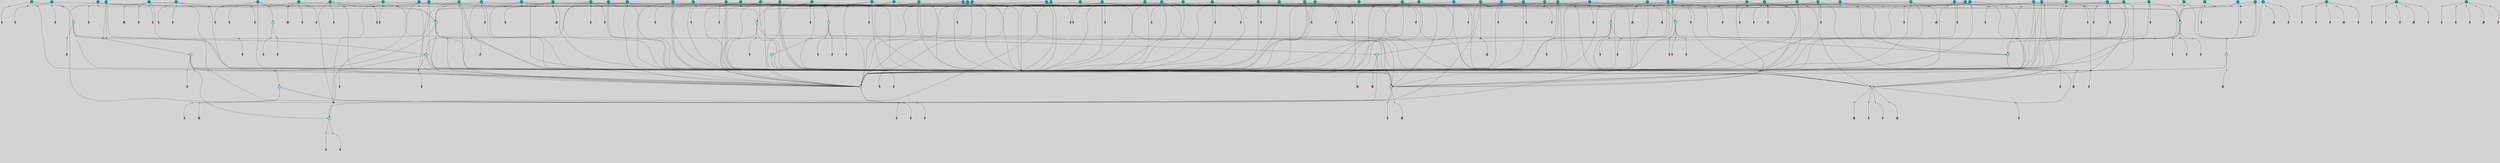 // File exported with GEGELATI v1.3.1
// On the 2024-04-08 17:50:33
// With the File::TPGGraphDotExporter
digraph{
	graph[pad = "0.212, 0.055" bgcolor = lightgray]
	node[shape=circle style = filled label = ""]
		T3 [fillcolor="#66ddff"]
		T4 [fillcolor="#66ddff"]
		T7 [fillcolor="#66ddff"]
		T11 [fillcolor="#66ddff"]
		T24 [fillcolor="#66ddff"]
		T54 [fillcolor="#66ddff"]
		T164 [fillcolor="#66ddff"]
		T207 [fillcolor="#66ddff"]
		T250 [fillcolor="#66ddff"]
		T264 [fillcolor="#1199bb"]
		T311 [fillcolor="#66ddff"]
		T317 [fillcolor="#66ddff"]
		T318 [fillcolor="#1199bb"]
		T344 [fillcolor="#1199bb"]
		T365 [fillcolor="#66ddff"]
		T455 [fillcolor="#66ddff"]
		T519 [fillcolor="#1199bb"]
		T542 [fillcolor="#1199bb"]
		T546 [fillcolor="#1199bb"]
		T563 [fillcolor="#1199bb"]
		T573 [fillcolor="#1199bb"]
		T575 [fillcolor="#1199bb"]
		T593 [fillcolor="#1199bb"]
		T601 [fillcolor="#1199bb"]
		T608 [fillcolor="#1199bb"]
		T630 [fillcolor="#66ddff"]
		T644 [fillcolor="#1199bb"]
		T321 [fillcolor="#1199bb"]
		T662 [fillcolor="#66ddff"]
		T663 [fillcolor="#66ddff"]
		T666 [fillcolor="#1199bb"]
		T668 [fillcolor="#66ddff"]
		T679 [fillcolor="#1199bb"]
		T696 [fillcolor="#1199bb"]
		T697 [fillcolor="#1199bb"]
		T700 [fillcolor="#1199bb"]
		T713 [fillcolor="#1199bb"]
		T714 [fillcolor="#1199bb"]
		T717 [fillcolor="#1199bb"]
		T721 [fillcolor="#1199bb"]
		T722 [fillcolor="#1199bb"]
		T728 [fillcolor="#1199bb"]
		T733 [fillcolor="#1199bb"]
		T737 [fillcolor="#1199bb"]
		T739 [fillcolor="#1199bb"]
		T745 [fillcolor="#1199bb"]
		T750 [fillcolor="#66ddff"]
		T755 [fillcolor="#1199bb"]
		T758 [fillcolor="#66ddff"]
		T762 [fillcolor="#1199bb"]
		T763 [fillcolor="#1199bb"]
		T764 [fillcolor="#1199bb"]
		T774 [fillcolor="#1199bb"]
		T775 [fillcolor="#1199bb"]
		T776 [fillcolor="#1199bb"]
		T777 [fillcolor="#1199bb"]
		T778 [fillcolor="#1199bb"]
		T781 [fillcolor="#1199bb"]
		T785 [fillcolor="#1199bb"]
		T787 [fillcolor="#1199bb"]
		T791 [fillcolor="#1199bb"]
		T797 [fillcolor="#1199bb"]
		T798 [fillcolor="#1199bb"]
		T799 [fillcolor="#1199bb"]
		T800 [fillcolor="#1199bb"]
		T801 [fillcolor="#1199bb"]
		T802 [fillcolor="#1199bb"]
		T804 [fillcolor="#1199bb"]
		T805 [fillcolor="#1199bb"]
		T806 [fillcolor="#1199bb"]
		T807 [fillcolor="#1199bb"]
		T808 [fillcolor="#1199bb"]
		T809 [fillcolor="#1199bb"]
		T810 [fillcolor="#1199bb"]
		T811 [fillcolor="#1199bb"]
		T813 [fillcolor="#1199bb"]
		T814 [fillcolor="#1199bb"]
		T815 [fillcolor="#1199bb"]
		T816 [fillcolor="#1199bb"]
		T817 [fillcolor="#1199bb"]
		T818 [fillcolor="#1199bb"]
		T819 [fillcolor="#1199bb"]
		T821 [fillcolor="#1199bb"]
		T822 [fillcolor="#1199bb"]
		T823 [fillcolor="#1199bb"]
		T826 [fillcolor="#1199bb"]
		T827 [fillcolor="#1199bb"]
		T828 [fillcolor="#1199bb"]
		T829 [fillcolor="#1199bb"]
		T831 [fillcolor="#1199bb"]
		T832 [fillcolor="#1199bb"]
		T833 [fillcolor="#1199bb"]
		T834 [fillcolor="#1199bb"]
		T835 [fillcolor="#1199bb"]
		T836 [fillcolor="#1199bb"]
		T837 [fillcolor="#1199bb"]
		T838 [fillcolor="#1199bb"]
		T839 [fillcolor="#1199bb"]
		T840 [fillcolor="#1199bb"]
		P10853 [fillcolor="#cccccc" shape=point] //6|
		I10853 [shape=box style=invis label="6|1&2|6#1|7&#92;n10|7&2|0#1|5&#92;n9|4&0|1#2|2&#92;n8|6&0|0#1|0&#92;n"]
		P10853 -> I10853[style=invis]
		A7582 [fillcolor="#ff3366" shape=box margin=0.03 width=0 height=0 label="3"]
		T3 -> P10853 -> A7582
		P10854 [fillcolor="#cccccc" shape=point] //3|
		I10854 [shape=box style=invis label="7|6&2|4#0|2&#92;n10|3&2|7#1|4&#92;n11|6&0|4#0|1&#92;n7|1&0|0#2|6&#92;n7|6&0|3#2|6&#92;n4|0&2|6#0|1&#92;n4|4&2|5#0|2&#92;n4|6&0|4#2|7&#92;n10|0&2|3#1|5&#92;n2|6&0|5#0|2&#92;n1|0&2|3#0|7&#92;n1|6&2|0#0|5&#92;n6|2&0|1#0|7&#92;n9|2&0|3#2|7&#92;n5|3&0|6#0|6&#92;n1|7&2|5#2|3&#92;n8|1&2|7#0|6&#92;n1|0&2|5#2|1&#92;n7|1&2|2#2|5&#92;n7|4&2|6#0|3&#92;n"]
		P10854 -> I10854[style=invis]
		A7583 [fillcolor="#ff3366" shape=box margin=0.03 width=0 height=0 label="4"]
		T3 -> P10854 -> A7583
		P10855 [fillcolor="#cccccc" shape=point] //7|
		I10855 [shape=box style=invis label="0|2&2|4#2|6&#92;n5|3&0|6#0|1&#92;n4|7&2|6#0|5&#92;n7|6&0|7#0|5&#92;n10|7&2|2#1|1&#92;n"]
		P10855 -> I10855[style=invis]
		A7584 [fillcolor="#ff3366" shape=box margin=0.03 width=0 height=0 label="4"]
		T4 -> P10855 -> A7584
		P10856 [fillcolor="#cccccc" shape=point] //0|
		I10856 [shape=box style=invis label="2|5&0|1#0|6&#92;n6|1&2|2#2|7&#92;n8|0&0|3#1|4&#92;n4|3&2|5#2|4&#92;n8|1&2|4#0|0&#92;n6|6&0|1#2|6&#92;n11|7&2|4#2|5&#92;n6|2&2|4#0|2&#92;n8|5&2|4#2|4&#92;n2|1&2|1#2|2&#92;n2|7&2|5#2|6&#92;n9|7&0|5#0|4&#92;n1|2&0|5#2|6&#92;n4|2&2|3#2|7&#92;n3|3&2|1#0|2&#92;n"]
		P10856 -> I10856[style=invis]
		A7585 [fillcolor="#ff3366" shape=box margin=0.03 width=0 height=0 label="5"]
		T4 -> P10856 -> A7585
		P10857 [fillcolor="#cccccc" shape=point] //-3|
		I10857 [shape=box style=invis label="1|6&2|7#0|7&#92;n10|2&0|7#1|3&#92;n9|6&2|7#2|2&#92;n5|3&0|7#0|7&#92;n1|6&2|3#0|0&#92;n2|3&2|3#2|2&#92;n5|1&2|6#0|6&#92;n"]
		P10857 -> I10857[style=invis]
		A7586 [fillcolor="#ff3366" shape=box margin=0.03 width=0 height=0 label="7"]
		T7 -> P10857 -> A7586
		P10858 [fillcolor="#cccccc" shape=point] //5|
		I10858 [shape=box style=invis label="0|5&2|3#0|1&#92;n0|6&2|1#2|4&#92;n6|2&2|6#0|7&#92;n7|4&0|3#0|1&#92;n5|4&0|7#1|6&#92;n9|1&0|5#2|2&#92;n6|3&2|3#1|7&#92;n11|7&2|4#1|6&#92;n2|5&0|1#0|0&#92;n4|7&0|0#0|2&#92;n6|2&0|6#0|0&#92;n2|1&2|6#2|4&#92;n10|0&2|0#1|0&#92;n6|6&2|4#0|6&#92;n"]
		P10858 -> I10858[style=invis]
		A7587 [fillcolor="#ff3366" shape=box margin=0.03 width=0 height=0 label="8"]
		T7 -> P10858 -> A7587
		P10859 [fillcolor="#cccccc" shape=point] //6|
		I10859 [shape=box style=invis label="3|0&2|7#2|2&#92;n3|2&0|4#2|5&#92;n5|1&0|2#1|0&#92;n8|7&0|1#2|0&#92;n8|5&0|3#0|6&#92;n0|2&0|2#2|3&#92;n1|5&2|5#0|5&#92;n5|6&0|6#0|7&#92;n6|7&0|0#2|6&#92;n1|2&2|3#0|0&#92;n7|7&2|3#0|4&#92;n0|7&2|7#0|6&#92;n1|0&2|2#2|7&#92;n4|4&0|1#0|0&#92;n"]
		P10859 -> I10859[style=invis]
		A7588 [fillcolor="#ff3366" shape=box margin=0.03 width=0 height=0 label="11"]
		T11 -> P10859 -> A7588
		P10860 [fillcolor="#cccccc" shape=point] //-4|
		I10860 [shape=box style=invis label="4|1&0|4#2|6&#92;n1|2&2|2#2|0&#92;n1|2&2|0#0|6&#92;n8|4&2|3#2|5&#92;n5|5&2|1#1|0&#92;n"]
		P10860 -> I10860[style=invis]
		A7589 [fillcolor="#ff3366" shape=box margin=0.03 width=0 height=0 label="12"]
		T11 -> P10860 -> A7589
		P10861 [fillcolor="#cccccc" shape=point] //-3|
		I10861 [shape=box style=invis label="8|1&2|3#0|5&#92;n0|6&0|5#0|5&#92;n3|7&2|1#0|6&#92;n3|5&0|1#0|0&#92;n9|5&2|0#0|4&#92;n3|5&0|2#0|3&#92;n10|6&2|4#1|0&#92;n9|4&2|7#2|6&#92;n1|7&2|5#2|2&#92;n"]
		P10861 -> I10861[style=invis]
		A7590 [fillcolor="#ff3366" shape=box margin=0.03 width=0 height=0 label="5"]
		T4 -> P10861 -> A7590
		P10862 [fillcolor="#cccccc" shape=point] //1|
		I10862 [shape=box style=invis label="5|1&0|6#2|7&#92;n2|4&0|4#2|2&#92;n0|6&0|5#0|4&#92;n10|6&2|5#1|6&#92;n9|3&0|1#1|7&#92;n10|3&2|2#1|0&#92;n5|0&0|0#2|1&#92;n11|3&2|3#1|5&#92;n10|3&0|1#1|0&#92;n2|4&0|1#0|1&#92;n0|2&0|3#2|4&#92;n9|2&2|1#2|5&#92;n11|7&2|6#2|6&#92;n"]
		P10862 -> I10862[style=invis]
		T24 -> P10862 -> T7
		P10863 [fillcolor="#cccccc" shape=point] //5|
		I10863 [shape=box style=invis label="3|0&2|0#0|1&#92;n3|0&0|7#0|1&#92;n5|3&0|2#2|6&#92;n4|4&2|4#2|6&#92;n11|2&0|7#1|6&#92;n2|7&2|2#2|5&#92;n9|3&2|6#2|7&#92;n7|7&0|0#0|4&#92;n6|1&2|4#2|3&#92;n5|4&2|0#1|6&#92;n1|3&0|7#0|4&#92;n"]
		P10863 -> I10863[style=invis]
		A7591 [fillcolor="#ff3366" shape=box margin=0.03 width=0 height=0 label="7"]
		T24 -> P10863 -> A7591
		P10864 [fillcolor="#cccccc" shape=point] //-2|
		I10864 [shape=box style=invis label="4|1&0|4#0|3&#92;n4|2&0|5#2|0&#92;n5|5&2|6#0|5&#92;n1|4&0|1#0|2&#92;n6|3&2|7#1|5&#92;n0|4&2|0#0|3&#92;n8|5&2|5#1|2&#92;n10|7&2|7#1|1&#92;n3|4&0|0#2|1&#92;n3|6&2|5#2|5&#92;n8|3&0|1#0|7&#92;n10|0&2|7#1|3&#92;n4|1&2|4#0|1&#92;n9|3&2|0#0|4&#92;n3|6&2|0#0|4&#92;n1|2&0|6#2|1&#92;n4|0&2|1#2|2&#92;n"]
		P10864 -> I10864[style=invis]
		A7592 [fillcolor="#ff3366" shape=box margin=0.03 width=0 height=0 label="14"]
		T24 -> P10864 -> A7592
		P10865 [fillcolor="#cccccc" shape=point] //8|
		I10865 [shape=box style=invis label="9|0&0|1#2|0&#92;n10|1&2|5#1|4&#92;n8|2&2|6#0|4&#92;n2|4&2|5#2|3&#92;n4|2&2|2#0|2&#92;n7|5&0|2#0|0&#92;n8|2&2|1#1|3&#92;n8|7&0|7#2|1&#92;n1|1&0|0#0|7&#92;n5|6&2|5#1|0&#92;n6|6&2|5#0|0&#92;n11|4&0|3#2|6&#92;n4|2&2|4#0|7&#92;n5|6&0|1#2|0&#92;n11|3&0|2#0|7&#92;n"]
		P10865 -> I10865[style=invis]
		A7593 [fillcolor="#ff3366" shape=box margin=0.03 width=0 height=0 label="6"]
		T54 -> P10865 -> A7593
		T54 -> P10863
		P10866 [fillcolor="#cccccc" shape=point] //-10|
		I10866 [shape=box style=invis label="3|6&0|0#0|4&#92;n4|1&2|4#0|1&#92;n5|1&0|1#0|4&#92;n5|5&2|6#0|5&#92;n6|5&0|6#0|3&#92;n11|1&2|0#0|1&#92;n0|7&2|0#0|3&#92;n1|2&0|6#0|1&#92;n8|0&0|4#2|0&#92;n0|4&0|7#2|7&#92;n7|0&2|7#1|3&#92;n3|1&0|5#2|5&#92;n5|1&0|4#0|3&#92;n2|2&0|2#0|0&#92;n8|3&0|1#0|7&#92;n3|0&0|3#0|5&#92;n7|2&0|5#2|0&#92;n6|3&2|7#1|5&#92;n4|7&2|7#2|1&#92;n"]
		P10866 -> I10866[style=invis]
		A7594 [fillcolor="#ff3366" shape=box margin=0.03 width=0 height=0 label="14"]
		T54 -> P10866 -> A7594
		T54 -> P10858
		T164 -> P10856
		P10867 [fillcolor="#cccccc" shape=point] //-1|
		I10867 [shape=box style=invis label="6|4&0|4#2|4&#92;n4|5&2|5#2|4&#92;n9|7&2|5#0|3&#92;n3|7&2|6#0|6&#92;n8|7&0|6#0|4&#92;n2|1&2|0#0|1&#92;n8|6&0|0#2|5&#92;n2|1&0|2#0|3&#92;n6|1&0|7#2|6&#92;n6|3&0|1#1|6&#92;n5|4&2|7#0|4&#92;n0|7&0|4#2|0&#92;n11|0&2|0#2|5&#92;n3|7&2|0#2|7&#92;n8|3&2|7#1|4&#92;n5|7&0|6#0|4&#92;n0|0&2|3#2|3&#92;n5|4&2|1#0|3&#92;n0|4&0|3#2|5&#92;n"]
		P10867 -> I10867[style=invis]
		A7595 [fillcolor="#ff3366" shape=box margin=0.03 width=0 height=0 label="10"]
		T164 -> P10867 -> A7595
		P10868 [fillcolor="#cccccc" shape=point] //-7|
		I10868 [shape=box style=invis label="6|1&0|2#0|3&#92;n1|2&0|1#2|0&#92;n10|3&2|2#1|1&#92;n0|1&0|2#0|7&#92;n4|6&2|7#2|4&#92;n6|0&2|7#0|6&#92;n"]
		P10868 -> I10868[style=invis]
		A7596 [fillcolor="#ff3366" shape=box margin=0.03 width=0 height=0 label="7"]
		T164 -> P10868 -> A7596
		P10869 [fillcolor="#cccccc" shape=point] //-6|
		I10869 [shape=box style=invis label="11|7&0|1#0|6&#92;n3|5&0|1#0|3&#92;n1|5&0|5#0|6&#92;n1|7&2|5#2|2&#92;n0|0&0|2#2|2&#92;n4|4&0|1#0|5&#92;n6|4&2|2#0|2&#92;n0|6&2|5#0|5&#92;n0|3&2|2#2|6&#92;n"]
		P10869 -> I10869[style=invis]
		A7597 [fillcolor="#ff3366" shape=box margin=0.03 width=0 height=0 label="5"]
		T164 -> P10869 -> A7597
		P10870 [fillcolor="#cccccc" shape=point] //4|
		I10870 [shape=box style=invis label="4|3&0|6#0|3&#92;n5|7&2|3#2|2&#92;n5|6&0|7#1|2&#92;n1|4&2|6#0|3&#92;n8|4&2|1#2|5&#92;n9|5&2|4#1|4&#92;n2|4&0|5#0|7&#92;n10|0&0|6#1|3&#92;n3|0&0|6#0|2&#92;n2|7&2|7#2|6&#92;n5|2&0|5#1|5&#92;n10|4&2|5#1|7&#92;n4|0&0|4#2|4&#92;n11|1&0|4#2|6&#92;n10|6&2|0#1|4&#92;n9|7&0|3#1|4&#92;n4|5&2|7#0|6&#92;n11|5&2|6#2|3&#92;n0|3&0|5#0|1&#92;n"]
		P10870 -> I10870[style=invis]
		A7598 [fillcolor="#ff3366" shape=box margin=0.03 width=0 height=0 label="13"]
		T164 -> P10870 -> A7598
		P10871 [fillcolor="#cccccc" shape=point] //7|
		I10871 [shape=box style=invis label="7|0&2|1#2|0&#92;n9|7&2|1#1|7&#92;n8|2&0|1#1|0&#92;n6|6&0|2#1|1&#92;n2|2&0|5#0|0&#92;n5|7&0|0#2|1&#92;n5|1&2|5#1|5&#92;n4|7&2|4#2|3&#92;n10|5&2|2#1|5&#92;n1|3&2|2#2|0&#92;n10|2&2|6#1|5&#92;n"]
		P10871 -> I10871[style=invis]
		A7599 [fillcolor="#ff3366" shape=box margin=0.03 width=0 height=0 label="1"]
		T207 -> P10871 -> A7599
		P10872 [fillcolor="#cccccc" shape=point] //-3|
		I10872 [shape=box style=invis label="3|7&0|0#0|2&#92;n11|5&0|1#1|1&#92;n4|1&0|6#2|6&#92;n4|0&0|1#0|5&#92;n"]
		P10872 -> I10872[style=invis]
		T207 -> P10872 -> T24
		P10873 [fillcolor="#cccccc" shape=point] //5|
		I10873 [shape=box style=invis label="8|1&2|6#0|6&#92;n3|0&0|7#0|1&#92;n11|3&0|2#2|6&#92;n4|4&2|4#2|6&#92;n11|2&0|7#1|6&#92;n2|7&2|2#2|5&#92;n7|7&0|0#0|4&#92;n6|1&2|4#2|3&#92;n5|4&2|0#1|6&#92;n3|0&2|0#0|1&#92;n1|3&0|7#0|4&#92;n"]
		P10873 -> I10873[style=invis]
		A7600 [fillcolor="#ff3366" shape=box margin=0.03 width=0 height=0 label="7"]
		T207 -> P10873 -> A7600
		P10874 [fillcolor="#cccccc" shape=point] //5|
		I10874 [shape=box style=invis label="10|4&2|6#1|2&#92;n8|4&0|1#1|0&#92;n0|4&2|6#0|0&#92;n8|4&2|5#2|1&#92;n7|5&2|5#1|0&#92;n3|6&0|6#2|2&#92;n1|7&0|7#0|5&#92;n2|0&0|7#2|4&#92;n9|4&2|6#2|7&#92;n2|6&2|2#0|0&#92;n11|7&2|7#0|7&#92;n5|5&0|0#0|1&#92;n10|1&0|0#1|0&#92;n7|3&0|1#2|5&#92;n9|2&2|7#1|5&#92;n9|0&2|5#1|2&#92;n1|6&2|4#2|2&#92;n3|3&2|2#0|7&#92;n1|6&2|0#0|0&#92;n6|4&2|6#1|0&#92;n"]
		P10874 -> I10874[style=invis]
		A7601 [fillcolor="#ff3366" shape=box margin=0.03 width=0 height=0 label="1"]
		T207 -> P10874 -> A7601
		P10875 [fillcolor="#cccccc" shape=point] //7|
		I10875 [shape=box style=invis label="6|1&2|6#2|7&#92;n7|0&2|4#2|3&#92;n3|3&0|7#0|6&#92;n5|4&0|2#2|4&#92;n8|5&2|6#2|7&#92;n0|0&2|3#0|3&#92;n5|4&2|4#2|6&#92;n"]
		P10875 -> I10875[style=invis]
		T207 -> P10875 -> T4
		P10876 [fillcolor="#cccccc" shape=point] //8|
		I10876 [shape=box style=invis label="5|4&2|1#1|0&#92;n3|0&0|3#2|0&#92;n3|7&2|2#0|6&#92;n6|6&0|2#2|4&#92;n0|0&0|2#0|6&#92;n"]
		P10876 -> I10876[style=invis]
		T250 -> P10876 -> T164
		P10877 [fillcolor="#cccccc" shape=point] //5|
		I10877 [shape=box style=invis label="3|0&2|0#2|1&#92;n3|0&0|7#0|1&#92;n5|3&0|2#2|6&#92;n4|4&2|4#2|6&#92;n5|4&2|0#1|6&#92;n2|7&2|2#2|5&#92;n1|3&0|7#0|4&#92;n11|6&2|2#0|7&#92;n7|7&0|0#0|4&#92;n6|1&2|4#2|3&#92;n11|0&0|7#1|6&#92;n9|3&2|6#2|7&#92;n"]
		P10877 -> I10877[style=invis]
		A7602 [fillcolor="#ff3366" shape=box margin=0.03 width=0 height=0 label="7"]
		T250 -> P10877 -> A7602
		P10878 [fillcolor="#cccccc" shape=point] //7|
		I10878 [shape=box style=invis label="7|4&2|7#0|4&#92;n4|6&0|1#2|5&#92;n2|1&2|3#0|0&#92;n4|3&2|0#0|1&#92;n0|0&2|7#2|7&#92;n7|7&0|5#2|3&#92;n5|0&2|1#2|2&#92;n10|0&0|4#1|2&#92;n4|4&0|7#0|0&#92;n6|7&0|2#0|1&#92;n1|4&2|5#0|4&#92;n"]
		P10878 -> I10878[style=invis]
		A7603 [fillcolor="#ff3366" shape=box margin=0.03 width=0 height=0 label="0"]
		T250 -> P10878 -> A7603
		T250 -> P10863
		P10879 [fillcolor="#cccccc" shape=point] //10|
		I10879 [shape=box style=invis label="6|1&2|4#2|3&#92;n3|0&0|7#0|1&#92;n5|3&0|2#2|6&#92;n4|4&0|4#2|6&#92;n5|4&2|0#1|6&#92;n10|5&0|6#1|5&#92;n2|5&2|1#2|2&#92;n1|3&0|7#0|4&#92;n3|0&2|0#0|1&#92;n11|2&0|5#1|6&#92;n9|3&2|6#2|7&#92;n7|7&0|0#0|4&#92;n"]
		P10879 -> I10879[style=invis]
		A7604 [fillcolor="#ff3366" shape=box margin=0.03 width=0 height=0 label="7"]
		T250 -> P10879 -> A7604
		P10880 [fillcolor="#cccccc" shape=point] //-2|
		I10880 [shape=box style=invis label="11|7&2|0#1|7&#92;n4|3&0|1#2|5&#92;n0|4&2|4#2|7&#92;n1|6&0|0#0|4&#92;n4|0&0|0#0|5&#92;n0|6&2|3#2|0&#92;n9|6&2|5#1|3&#92;n0|7&2|1#2|5&#92;n4|4&0|5#0|1&#92;n10|4&0|0#1|0&#92;n"]
		P10880 -> I10880[style=invis]
		A7605 [fillcolor="#ff3366" shape=box margin=0.03 width=0 height=0 label="12"]
		T264 -> P10880 -> A7605
		P10881 [fillcolor="#cccccc" shape=point] //-3|
		I10881 [shape=box style=invis label="7|2&2|4#0|2&#92;n4|1&2|6#0|1&#92;n11|6&0|4#0|1&#92;n7|1&0|0#2|6&#92;n6|2&0|1#0|7&#92;n10|3&2|7#1|4&#92;n3|5&2|3#0|1&#92;n4|4&2|5#0|2&#92;n4|6&0|4#2|7&#92;n2|5&0|5#0|2&#92;n10|0&2|3#1|4&#92;n0|1&2|7#0|6&#92;n7|6&0|3#2|6&#92;n1|3&0|6#2|0&#92;n5|3&0|6#0|6&#92;n1|4&2|5#2|3&#92;n1|6&2|0#0|5&#92;n9|2&0|3#2|7&#92;n7|1&2|2#2|5&#92;n"]
		P10881 -> I10881[style=invis]
		T264 -> P10881 -> T207
		P10882 [fillcolor="#cccccc" shape=point] //2|
		I10882 [shape=box style=invis label="4|1&0|4#2|6&#92;n5|5&2|1#1|0&#92;n1|0&2|0#0|6&#92;n8|4&2|3#2|5&#92;n"]
		P10882 -> I10882[style=invis]
		T264 -> P10882 -> T11
		P10883 [fillcolor="#cccccc" shape=point] //2|
		I10883 [shape=box style=invis label="11|0&2|3#0|7&#92;n10|4&2|5#1|6&#92;n4|7&0|2#2|3&#92;n6|0&2|6#0|6&#92;n9|0&0|7#0|5&#92;n7|2&2|4#1|2&#92;n5|1&2|6#2|7&#92;n"]
		P10883 -> I10883[style=invis]
		T311 -> P10883 -> T7
		P10884 [fillcolor="#cccccc" shape=point] //5|
		I10884 [shape=box style=invis label="5|4&2|0#1|6&#92;n3|0&0|7#0|1&#92;n5|3&0|2#2|6&#92;n11|2&0|7#1|6&#92;n2|7&2|2#2|5&#92;n9|3&2|6#2|7&#92;n7|7&0|0#0|4&#92;n6|1&2|4#2|3&#92;n3|0&2|0#0|1&#92;n1|3&2|7#0|4&#92;n"]
		P10884 -> I10884[style=invis]
		A7606 [fillcolor="#ff3366" shape=box margin=0.03 width=0 height=0 label="7"]
		T311 -> P10884 -> A7606
		T311 -> P10880
		P10885 [fillcolor="#cccccc" shape=point] //-1|
		I10885 [shape=box style=invis label="1|7&2|1#0|6&#92;n8|1&2|3#0|5&#92;n10|6&2|7#1|0&#92;n1|7&2|5#0|2&#92;n0|3&0|3#2|2&#92;n3|5&0|1#0|0&#92;n3|5&0|2#0|3&#92;n1|5&2|0#0|4&#92;n5|7&2|2#2|5&#92;n4|0&2|3#0|3&#92;n"]
		P10885 -> I10885[style=invis]
		T311 -> P10885 -> T3
		P10886 [fillcolor="#cccccc" shape=point] //2|
		I10886 [shape=box style=invis label="4|1&0|5#0|1&#92;n6|4&0|7#2|4&#92;n10|5&2|6#1|4&#92;n9|2&0|4#2|3&#92;n6|2&2|3#1|7&#92;n8|1&0|2#0|3&#92;n4|0&2|0#0|1&#92;n"]
		P10886 -> I10886[style=invis]
		T311 -> P10886 -> T54
		P10887 [fillcolor="#cccccc" shape=point] //7|
		I10887 [shape=box style=invis label="9|6&2|6#1|3&#92;n9|7&2|0#1|7&#92;n3|0&2|0#0|0&#92;n1|6&0|0#0|4&#92;n7|4&0|3#0|1&#92;n"]
		P10887 -> I10887[style=invis]
		A7607 [fillcolor="#ff3366" shape=box margin=0.03 width=0 height=0 label="12"]
		T318 -> P10887 -> A7607
		P10888 [fillcolor="#cccccc" shape=point] //-9|
		I10888 [shape=box style=invis label="7|1&0|0#2|6&#92;n1|6&0|4#2|7&#92;n7|6&2|4#0|2&#92;n10|7&2|1#1|3&#92;n7|6&0|3#2|6&#92;n4|0&2|2#2|1&#92;n1|0&0|5#2|3&#92;n6|1&2|6#1|1&#92;n7|4&2|6#1|0&#92;n9|5&0|1#0|2&#92;n9|2&0|3#0|7&#92;n6|0&2|7#0|6&#92;n10|5&2|3#1|5&#92;n10|0&2|7#1|4&#92;n1|0&2|3#0|7&#92;n5|2&0|6#0|6&#92;n2|6&0|1#0|2&#92;n7|4&2|5#0|3&#92;n3|6&2|4#0|5&#92;n1|6&2|0#0|5&#92;n"]
		P10888 -> I10888[style=invis]
		A7608 [fillcolor="#ff3366" shape=box margin=0.03 width=0 height=0 label="4"]
		T318 -> P10888 -> A7608
		P10889 [fillcolor="#cccccc" shape=point] //-7|
		I10889 [shape=box style=invis label="9|1&2|7#2|1&#92;n7|0&2|0#2|7&#92;n2|3&2|3#2|2&#92;n8|5&2|1#0|3&#92;n5|5&0|7#0|1&#92;n1|6&2|7#0|7&#92;n10|2&0|7#1|3&#92;n6|4&2|2#2|4&#92;n0|6&2|5#0|2&#92;n"]
		P10889 -> I10889[style=invis]
		A7609 [fillcolor="#ff3366" shape=box margin=0.03 width=0 height=0 label="7"]
		T318 -> P10889 -> A7609
		P10890 [fillcolor="#cccccc" shape=point] //3|
		I10890 [shape=box style=invis label="7|6&2|4#0|2&#92;n10|3&2|7#1|4&#92;n11|6&0|4#0|1&#92;n7|1&0|0#2|6&#92;n7|6&0|3#2|6&#92;n4|0&2|6#0|1&#92;n4|4&2|5#0|2&#92;n4|6&0|4#2|7&#92;n10|0&2|3#1|5&#92;n2|6&0|5#0|2&#92;n1|0&2|3#0|7&#92;n1|6&2|0#0|5&#92;n6|2&0|1#0|7&#92;n9|2&0|3#2|7&#92;n5|3&0|6#0|6&#92;n1|7&2|5#2|3&#92;n8|1&2|7#0|6&#92;n1|0&2|5#2|1&#92;n7|1&2|2#2|5&#92;n7|4&2|6#0|3&#92;n"]
		P10890 -> I10890[style=invis]
		A7610 [fillcolor="#ff3366" shape=box margin=0.03 width=0 height=0 label="4"]
		T317 -> P10890 -> A7610
		P10891 [fillcolor="#cccccc" shape=point] //6|
		I10891 [shape=box style=invis label="6|1&2|6#1|7&#92;n10|7&2|0#1|5&#92;n9|4&0|1#2|2&#92;n8|6&0|0#1|0&#92;n"]
		P10891 -> I10891[style=invis]
		A7611 [fillcolor="#ff3366" shape=box margin=0.03 width=0 height=0 label="3"]
		T317 -> P10891 -> A7611
		P10892 [fillcolor="#cccccc" shape=point] //-9|
		I10892 [shape=box style=invis label="11|5&0|0#2|6&#92;n8|5&2|3#2|1&#92;n7|1&0|6#1|3&#92;n11|4&0|2#0|1&#92;n9|0&2|7#1|6&#92;n10|1&0|3#1|6&#92;n0|3&0|4#2|5&#92;n5|7&2|3#1|6&#92;n2|0&2|1#0|7&#92;n"]
		P10892 -> I10892[style=invis]
		A7612 [fillcolor="#ff3366" shape=box margin=0.03 width=0 height=0 label="2"]
		T318 -> P10892 -> A7612
		P10893 [fillcolor="#cccccc" shape=point] //-1|
		I10893 [shape=box style=invis label="1|7&2|1#0|6&#92;n8|1&2|3#0|5&#92;n10|6&2|7#1|0&#92;n1|7&2|5#0|2&#92;n0|3&0|3#2|2&#92;n3|5&0|1#0|0&#92;n3|5&0|2#0|3&#92;n1|5&2|0#0|4&#92;n5|7&2|2#2|5&#92;n4|0&2|3#0|3&#92;n"]
		P10893 -> I10893[style=invis]
		T318 -> P10893 -> T317
		P10894 [fillcolor="#cccccc" shape=point] //-4|
		I10894 [shape=box style=invis label="7|2&2|4#0|2&#92;n4|1&2|6#0|1&#92;n0|1&2|7#0|6&#92;n6|2&0|1#0|7&#92;n10|3&2|7#1|4&#92;n3|5&2|3#0|1&#92;n4|4&2|5#0|2&#92;n4|6&0|4#2|7&#92;n2|5&0|5#0|2&#92;n10|0&2|3#1|4&#92;n11|6&0|4#0|1&#92;n7|6&0|3#2|6&#92;n1|3&0|6#2|0&#92;n5|3&0|6#0|6&#92;n1|4&2|5#2|3&#92;n1|1&2|0#0|5&#92;n9|2&0|3#2|7&#92;n7|1&2|2#2|5&#92;n"]
		P10894 -> I10894[style=invis]
		T344 -> P10894 -> T207
		T344 -> P10882
		T344 -> P10882
		P10895 [fillcolor="#cccccc" shape=point] //2|
		I10895 [shape=box style=invis label="11|2&2|1#2|2&#92;n0|1&0|0#0|6&#92;n9|2&0|4#2|2&#92;n9|7&2|0#0|0&#92;n4|5&0|6#2|7&#92;n6|7&0|2#0|1&#92;n5|6&0|2#1|0&#92;n11|6&2|1#2|1&#92;n11|0&0|0#2|3&#92;n8|4&0|7#1|1&#92;n11|3&0|7#1|6&#92;n9|2&2|1#2|5&#92;n11|7&0|2#0|2&#92;n"]
		P10895 -> I10895[style=invis]
		T365 -> P10895 -> T3
		P10896 [fillcolor="#cccccc" shape=point] //4|
		I10896 [shape=box style=invis label="7|1&0|6#0|1&#92;n6|7&2|7#1|7&#92;n10|1&2|1#1|1&#92;n9|6&2|2#1|4&#92;n4|7&0|4#2|2&#92;n9|6&0|5#1|1&#92;n10|0&2|6#1|6&#92;n5|1&0|1#2|3&#92;n10|1&0|5#1|0&#92;n3|4&2|3#0|0&#92;n8|2&0|5#2|4&#92;n1|6&2|0#0|0&#92;n2|3&0|1#2|6&#92;n5|2&2|2#1|6&#92;n2|2&0|1#2|1&#92;n3|1&2|7#0|3&#92;n6|7&2|3#0|4&#92;n"]
		P10896 -> I10896[style=invis]
		A7613 [fillcolor="#ff3366" shape=box margin=0.03 width=0 height=0 label="10"]
		T365 -> P10896 -> A7613
		P10897 [fillcolor="#cccccc" shape=point] //3|
		I10897 [shape=box style=invis label="4|7&0|7#2|7&#92;n11|5&2|6#0|2&#92;n5|5&2|6#2|0&#92;n3|2&0|6#0|3&#92;n10|2&2|5#1|5&#92;n9|4&2|3#1|5&#92;n2|5&2|7#2|4&#92;n11|3&2|5#1|0&#92;n7|0&0|7#2|1&#92;n1|2&0|5#0|1&#92;n"]
		P10897 -> I10897[style=invis]
		A7614 [fillcolor="#ff3366" shape=box margin=0.03 width=0 height=0 label="5"]
		T365 -> P10897 -> A7614
		P10898 [fillcolor="#cccccc" shape=point] //2|
		I10898 [shape=box style=invis label="9|0&0|7#0|5&#92;n10|4&2|5#1|6&#92;n4|7&0|2#2|3&#92;n6|0&2|6#0|6&#92;n11|0&2|3#0|7&#92;n7|0&2|4#1|2&#92;n6|3&2|6#2|1&#92;n5|1&2|6#2|7&#92;n"]
		P10898 -> I10898[style=invis]
		T455 -> P10898 -> T7
		T455 -> P10886
		P10899 [fillcolor="#cccccc" shape=point] //4|
		I10899 [shape=box style=invis label="6|0&2|6#0|7&#92;n11|2&0|3#1|2&#92;n11|3&0|7#1|5&#92;n10|4&2|6#1|6&#92;n1|0&2|7#0|6&#92;n4|4&2|6#0|2&#92;n4|7&0|2#2|3&#92;n1|7&0|4#2|3&#92;n9|0&0|7#0|0&#92;n"]
		P10899 -> I10899[style=invis]
		T455 -> P10899 -> T7
		P10900 [fillcolor="#cccccc" shape=point] //-3|
		I10900 [shape=box style=invis label="6|1&0|5#0|3&#92;n10|0&2|7#1|6&#92;n0|1&0|2#0|7&#92;n6|2&0|3#2|7&#92;n4|6&2|7#2|4&#92;n"]
		P10900 -> I10900[style=invis]
		A7615 [fillcolor="#ff3366" shape=box margin=0.03 width=0 height=0 label="7"]
		T455 -> P10900 -> A7615
		P10901 [fillcolor="#cccccc" shape=point] //7|
		I10901 [shape=box style=invis label="10|5&0|6#1|7&#92;n4|3&2|6#0|3&#92;n8|4&0|6#1|2&#92;n3|0&2|0#2|3&#92;n5|6&2|3#0|4&#92;n0|7&2|1#0|5&#92;n8|7&2|2#2|5&#92;n9|1&0|0#1|0&#92;n10|1&2|1#1|4&#92;n3|3&2|7#0|4&#92;n5|2&2|3#0|4&#92;n2|0&2|6#2|2&#92;n1|7&0|1#0|7&#92;n"]
		P10901 -> I10901[style=invis]
		T455 -> P10901 -> T365
		P10902 [fillcolor="#cccccc" shape=point] //1|
		I10902 [shape=box style=invis label="7|1&0|6#0|1&#92;n6|7&2|7#1|7&#92;n10|1&2|1#1|1&#92;n9|6&2|2#1|4&#92;n4|7&0|4#2|2&#92;n9|6&0|5#1|1&#92;n10|0&2|6#1|6&#92;n5|1&0|1#2|3&#92;n10|1&0|5#1|0&#92;n9|0&0|0#0|1&#92;n3|4&2|3#0|0&#92;n5|2&2|2#1|6&#92;n1|6&2|0#0|0&#92;n2|3&0|0#2|6&#92;n8|2&0|5#2|4&#92;n2|2&0|1#2|1&#92;n3|1&2|7#0|3&#92;n6|7&2|3#0|4&#92;n"]
		P10902 -> I10902[style=invis]
		A7616 [fillcolor="#ff3366" shape=box margin=0.03 width=0 height=0 label="10"]
		T519 -> P10902 -> A7616
		P10903 [fillcolor="#cccccc" shape=point] //-9|
		I10903 [shape=box style=invis label="2|0&2|0#2|1&#92;n4|4&2|4#2|6&#92;n9|1&0|3#1|7&#92;n5|3&0|2#2|6&#92;n2|7&2|2#2|5&#92;n5|4&2|0#1|6&#92;n3|0&0|7#0|1&#92;n1|3&0|7#0|4&#92;n11|6&2|2#0|7&#92;n7|7&0|0#0|4&#92;n11|0&0|7#1|6&#92;n9|3&2|6#2|7&#92;n"]
		P10903 -> I10903[style=invis]
		A7617 [fillcolor="#ff3366" shape=box margin=0.03 width=0 height=0 label="7"]
		T519 -> P10903 -> A7617
		P10904 [fillcolor="#cccccc" shape=point] //-3|
		I10904 [shape=box style=invis label="8|1&2|3#0|5&#92;n0|6&2|5#0|5&#92;n3|3&2|6#0|5&#92;n3|7&2|1#0|6&#92;n9|5&2|0#0|4&#92;n5|0&0|5#0|5&#92;n3|5&0|0#0|0&#92;n10|6&2|4#1|0&#92;n1|7&2|5#2|2&#92;n"]
		P10904 -> I10904[style=invis]
		A7618 [fillcolor="#ff3366" shape=box margin=0.03 width=0 height=0 label="5"]
		T519 -> P10904 -> A7618
		P10905 [fillcolor="#cccccc" shape=point] //3|
		I10905 [shape=box style=invis label="6|1&2|5#0|0&#92;n4|5&0|0#0|4&#92;n0|3&0|4#2|6&#92;n1|4&2|1#0|4&#92;n2|0&2|0#0|6&#92;n1|7&2|4#0|4&#92;n1|0&0|3#0|3&#92;n11|6&2|4#2|4&#92;n"]
		P10905 -> I10905[style=invis]
		T519 -> P10905 -> T4
		T519 -> P10901
		T542 -> P10887
		P10906 [fillcolor="#cccccc" shape=point] //8|
		I10906 [shape=box style=invis label="7|1&0|0#2|6&#92;n1|6&0|4#2|7&#92;n7|6&2|0#0|2&#92;n10|7&2|1#1|3&#92;n7|6&0|3#2|6&#92;n4|0&2|2#2|1&#92;n1|0&0|5#2|3&#92;n6|1&2|6#1|1&#92;n7|4&2|6#1|0&#92;n9|5&0|1#0|2&#92;n7|4&2|5#0|3&#92;n6|0&2|7#0|6&#92;n10|5&2|3#1|5&#92;n10|0&2|7#1|4&#92;n1|0&2|3#0|7&#92;n5|2&0|6#0|6&#92;n2|6&0|1#0|2&#92;n9|2&0|3#0|7&#92;n3|6&2|4#0|5&#92;n1|6&2|0#0|5&#92;n"]
		P10906 -> I10906[style=invis]
		A7619 [fillcolor="#ff3366" shape=box margin=0.03 width=0 height=0 label="4"]
		T542 -> P10906 -> A7619
		P10907 [fillcolor="#cccccc" shape=point] //-8|
		I10907 [shape=box style=invis label="2|1&2|5#2|3&#92;n11|5&2|1#0|3&#92;n5|0&0|7#0|1&#92;n0|1&2|6#0|7&#92;n7|4&2|2#2|4&#92;n0|6&2|5#0|2&#92;n9|2&0|7#1|3&#92;n"]
		P10907 -> I10907[style=invis]
		A7620 [fillcolor="#ff3366" shape=box margin=0.03 width=0 height=0 label="7"]
		T542 -> P10907 -> A7620
		T542 -> P10893
		T542 -> P10901
		P10908 [fillcolor="#cccccc" shape=point] //10|
		I10908 [shape=box style=invis label="7|0&2|4#0|2&#92;n11|5&0|6#2|7&#92;n6|1&2|6#0|6&#92;n8|6&2|0#0|7&#92;n4|0&0|3#2|5&#92;n11|6&2|7#0|1&#92;n1|7&0|7#2|0&#92;n9|3&2|3#2|3&#92;n6|2&0|0#0|7&#92;n"]
		P10908 -> I10908[style=invis]
		T546 -> P10908 -> T7
		T546 -> P10901
		P10909 [fillcolor="#cccccc" shape=point] //7|
		I10909 [shape=box style=invis label="0|3&2|7#2|1&#92;n3|7&0|1#0|3&#92;n3|1&0|3#2|1&#92;n2|5&2|6#0|0&#92;n9|0&2|2#0|7&#92;n5|0&0|0#0|2&#92;n9|4&2|7#2|6&#92;n8|4&2|6#0|2&#92;n9|4&2|1#0|2&#92;n7|4&0|3#2|5&#92;n9|5&2|0#2|4&#92;n11|2&0|3#0|4&#92;n"]
		P10909 -> I10909[style=invis]
		A7621 [fillcolor="#ff3366" shape=box margin=0.03 width=0 height=0 label="5"]
		T546 -> P10909 -> A7621
		P10910 [fillcolor="#cccccc" shape=point] //6|
		I10910 [shape=box style=invis label="5|0&2|3#2|2&#92;n5|6&0|7#1|2&#92;n1|4&2|6#0|3&#92;n10|0&0|6#1|3&#92;n5|2&0|5#1|5&#92;n2|4&0|5#0|7&#92;n4|5&2|7#0|6&#92;n9|7&0|3#1|4&#92;n2|7&2|7#2|6&#92;n9|5&2|4#1|4&#92;n10|4&2|5#1|7&#92;n4|0&0|4#2|4&#92;n11|1&0|4#2|6&#92;n7|0&0|1#0|0&#92;n10|6&2|6#1|4&#92;n10|0&0|6#1|2&#92;n8|4&2|1#2|5&#92;n0|1&0|6#0|7&#92;n"]
		P10910 -> I10910[style=invis]
		A7622 [fillcolor="#ff3366" shape=box margin=0.03 width=0 height=0 label="13"]
		T546 -> P10910 -> A7622
		P10911 [fillcolor="#cccccc" shape=point] //-4|
		I10911 [shape=box style=invis label="1|2&0|0#2|1&#92;n5|1&2|2#2|0&#92;n0|7&0|7#2|1&#92;n10|1&0|6#1|7&#92;n2|4&0|6#0|2&#92;n0|7&2|7#2|3&#92;n2|7&2|1#2|1&#92;n8|7&2|7#1|0&#92;n3|3&2|1#0|5&#92;n4|5&0|3#2|3&#92;n4|4&0|5#2|4&#92;n4|0&2|2#0|1&#92;n1|6&2|4#2|5&#92;n4|0&0|7#2|6&#92;n0|0&2|5#0|5&#92;n"]
		P10911 -> I10911[style=invis]
		A7623 [fillcolor="#ff3366" shape=box margin=0.03 width=0 height=0 label="1"]
		T546 -> P10911 -> A7623
		P10912 [fillcolor="#cccccc" shape=point] //2|
		I10912 [shape=box style=invis label="0|2&2|6#2|6&#92;n7|0&2|7#1|7&#92;n10|7&0|5#1|6&#92;n0|5&2|7#0|4&#92;n3|1&0|1#2|6&#92;n4|7&0|2#0|6&#92;n"]
		P10912 -> I10912[style=invis]
		T563 -> P10912 -> T164
		T563 -> P10901
		P10913 [fillcolor="#cccccc" shape=point] //-3|
		I10913 [shape=box style=invis label="3|0&2|0#0|1&#92;n4|4&2|4#2|6&#92;n5|3&0|2#2|6&#92;n3|0&0|7#0|1&#92;n11|2&0|7#1|6&#92;n2|7&2|2#2|5&#92;n9|0&2|6#2|7&#92;n7|7&0|0#0|4&#92;n6|1&2|4#2|3&#92;n5|4&2|0#1|6&#92;n1|3&0|7#0|4&#92;n"]
		P10913 -> I10913[style=invis]
		A7624 [fillcolor="#ff3366" shape=box margin=0.03 width=0 height=0 label="7"]
		T563 -> P10913 -> A7624
		P10914 [fillcolor="#cccccc" shape=point] //9|
		I10914 [shape=box style=invis label="6|0&0|6#2|0&#92;n7|1&2|5#1|2&#92;n1|6&2|3#0|7&#92;n4|2&0|7#0|1&#92;n"]
		P10914 -> I10914[style=invis]
		A7625 [fillcolor="#ff3366" shape=box margin=0.03 width=0 height=0 label="2"]
		T563 -> P10914 -> A7625
		P10915 [fillcolor="#cccccc" shape=point] //4|
		I10915 [shape=box style=invis label="1|7&0|1#0|7&#92;n0|7&2|1#0|5&#92;n8|4&0|6#1|2&#92;n3|0&2|0#2|3&#92;n5|6&2|3#0|4&#92;n4|3&2|6#0|3&#92;n3|3&2|7#0|2&#92;n9|0&0|0#1|0&#92;n5|2&2|3#0|4&#92;n2|0&2|6#2|6&#92;n10|5&0|6#1|7&#92;n"]
		P10915 -> I10915[style=invis]
		T573 -> P10915 -> T365
		P10916 [fillcolor="#cccccc" shape=point] //6|
		I10916 [shape=box style=invis label="6|1&2|6#1|7&#92;n10|7&2|0#1|5&#92;n9|4&0|1#2|2&#92;n8|6&0|0#1|0&#92;n"]
		P10916 -> I10916[style=invis]
		A7626 [fillcolor="#ff3366" shape=box margin=0.03 width=0 height=0 label="3"]
		T573 -> P10916 -> A7626
		P10917 [fillcolor="#cccccc" shape=point] //3|
		I10917 [shape=box style=invis label="11|2&0|3#0|4&#92;n8|1&2|5#0|5&#92;n3|0&2|7#0|7&#92;n8|3&2|1#0|1&#92;n9|0&2|2#0|7&#92;n9|6&0|1#0|2&#92;n2|5&0|6#0|0&#92;n5|0&0|0#0|2&#92;n4|2&0|5#2|3&#92;n9|7&2|7#0|6&#92;n8|7&0|3#2|7&#92;n7|1&2|4#2|5&#92;n9|5&2|0#2|4&#92;n7|2&0|4#1|5&#92;n"]
		P10917 -> I10917[style=invis]
		A7627 [fillcolor="#ff3366" shape=box margin=0.03 width=0 height=0 label="5"]
		T573 -> P10917 -> A7627
		P10918 [fillcolor="#cccccc" shape=point] //-2|
		I10918 [shape=box style=invis label="7|4&0|2#2|6&#92;n5|7&0|5#0|4&#92;n3|0&0|7#2|4&#92;n5|5&0|0#0|7&#92;n11|7&2|2#2|3&#92;n"]
		P10918 -> I10918[style=invis]
		A7628 [fillcolor="#ff3366" shape=box margin=0.03 width=0 height=0 label="3"]
		T573 -> P10918 -> A7628
		T575 -> P10902
		T575 -> P10904
		T575 -> P10905
		T575 -> P10901
		P10919 [fillcolor="#cccccc" shape=point] //-6|
		I10919 [shape=box style=invis label="7|1&0|6#0|1&#92;n6|7&2|7#1|7&#92;n10|5&2|1#1|1&#92;n9|6&2|2#1|4&#92;n3|1&2|7#0|3&#92;n9|6&0|5#1|1&#92;n10|0&2|6#1|6&#92;n5|1&0|1#2|3&#92;n10|1&0|5#1|0&#92;n3|4&2|3#0|0&#92;n8|2&0|5#2|4&#92;n1|6&2|0#0|0&#92;n2|3&0|1#2|6&#92;n5|2&2|2#1|6&#92;n2|2&0|1#2|1&#92;n4|7&0|4#2|2&#92;n6|7&2|3#0|4&#92;n"]
		P10919 -> I10919[style=invis]
		A7629 [fillcolor="#ff3366" shape=box margin=0.03 width=0 height=0 label="10"]
		T575 -> P10919 -> A7629
		P10920 [fillcolor="#cccccc" shape=point] //-1|
		I10920 [shape=box style=invis label="6|5&2|4#1|4&#92;n0|7&2|6#2|1&#92;n3|5&0|7#2|7&#92;n1|7&0|7#0|4&#92;n1|0&2|0#0|0&#92;n2|1&2|4#0|4&#92;n"]
		P10920 -> I10920[style=invis]
		T593 -> P10920 -> T7
		T593 -> P10895
		P10921 [fillcolor="#cccccc" shape=point] //10|
		I10921 [shape=box style=invis label="6|2&2|2#0|7&#92;n6|1&0|3#2|5&#92;n2|5&2|2#2|5&#92;n9|6&2|0#0|6&#92;n5|5&0|2#2|6&#92;n6|1&2|7#2|3&#92;n9|3&2|6#1|7&#92;n10|0&2|7#1|2&#92;n2|6&2|4#0|7&#92;n3|2&2|2#2|7&#92;n5|4&2|0#2|5&#92;n7|0&2|4#0|1&#92;n"]
		P10921 -> I10921[style=invis]
		A7630 [fillcolor="#ff3366" shape=box margin=0.03 width=0 height=0 label="7"]
		T593 -> P10921 -> A7630
		P10922 [fillcolor="#cccccc" shape=point] //1|
		I10922 [shape=box style=invis label="8|2&2|6#1|6&#92;n10|3&0|6#1|5&#92;n6|2&2|7#0|4&#92;n2|3&2|4#0|2&#92;n7|0&2|3#1|6&#92;n0|6&0|1#0|7&#92;n1|5&0|5#0|4&#92;n2|6&2|6#0|1&#92;n0|0&0|2#0|6&#92;n9|2&0|7#0|1&#92;n9|5&2|5#2|5&#92;n0|1&0|4#2|3&#92;n7|4&0|0#2|5&#92;n6|6&2|0#2|3&#92;n2|6&2|5#2|5&#92;n2|7&2|3#2|6&#92;n10|6&2|3#1|3&#92;n9|6&2|5#1|2&#92;n6|3&0|2#0|7&#92;n"]
		P10922 -> I10922[style=invis]
		T593 -> P10922 -> T455
		P10923 [fillcolor="#cccccc" shape=point] //-3|
		I10923 [shape=box style=invis label="10|0&2|4#1|1&#92;n8|1&2|3#0|5&#92;n10|6&0|5#1|5&#92;n3|7&0|1#0|6&#92;n3|5&0|1#0|0&#92;n10|6&2|4#1|0&#92;n3|5&0|2#0|3&#92;n1|7&2|5#2|2&#92;n9|4&2|7#2|6&#92;n9|5&2|0#0|4&#92;n2|3&2|2#2|0&#92;n"]
		P10923 -> I10923[style=invis]
		A7631 [fillcolor="#ff3366" shape=box margin=0.03 width=0 height=0 label="5"]
		T593 -> P10923 -> A7631
		P10924 [fillcolor="#cccccc" shape=point] //-4|
		I10924 [shape=box style=invis label="10|6&2|6#1|6&#92;n7|7&2|4#0|2&#92;n4|1&2|6#0|1&#92;n10|3&2|7#1|4&#92;n3|6&0|4#0|5&#92;n2|5&0|5#0|2&#92;n4|6&0|4#0|1&#92;n3|5&2|3#0|1&#92;n4|4&2|5#0|2&#92;n9|2&0|3#2|7&#92;n10|0&2|3#1|4&#92;n7|1&0|0#2|6&#92;n4|6&0|4#2|7&#92;n1|7&0|2#2|4&#92;n1|7&0|6#2|0&#92;n5|3&0|6#0|5&#92;n7|6&0|3#2|6&#92;n1|6&2|0#0|5&#92;n1|4&2|5#2|3&#92;n7|1&2|2#2|5&#92;n"]
		P10924 -> I10924[style=invis]
		T601 -> P10924 -> T207
		T601 -> P10882
		P10925 [fillcolor="#cccccc" shape=point] //3|
		I10925 [shape=box style=invis label="7|2&0|2#2|4&#92;n0|4&0|6#2|7&#92;n9|0&0|1#2|2&#92;n8|6&0|0#1|0&#92;n"]
		P10925 -> I10925[style=invis]
		A7632 [fillcolor="#ff3366" shape=box margin=0.03 width=0 height=0 label="3"]
		T601 -> P10925 -> A7632
		P10926 [fillcolor="#cccccc" shape=point] //5|
		I10926 [shape=box style=invis label="1|6&2|7#0|7&#92;n9|2&2|7#2|3&#92;n10|2&0|7#1|3&#92;n0|0&2|7#2|2&#92;n1|6&2|3#0|0&#92;n2|3&2|3#2|2&#92;n"]
		P10926 -> I10926[style=invis]
		A7633 [fillcolor="#ff3366" shape=box margin=0.03 width=0 height=0 label="7"]
		T608 -> P10926 -> A7633
		P10927 [fillcolor="#cccccc" shape=point] //4|
		I10927 [shape=box style=invis label="11|2&0|3#1|2&#92;n6|0&2|6#0|7&#92;n11|3&0|7#1|5&#92;n10|4&2|6#1|6&#92;n1|0&2|7#0|6&#92;n4|4&2|4#0|2&#92;n4|7&0|2#2|3&#92;n1|7&0|4#2|3&#92;n9|0&0|7#0|0&#92;n"]
		P10927 -> I10927[style=invis]
		T608 -> P10927 -> T207
		T608 -> P10876
		T608 -> P10920
		P10928 [fillcolor="#cccccc" shape=point] //6|
		I10928 [shape=box style=invis label="4|4&0|7#2|7&#92;n10|6&0|1#1|3&#92;n7|5&0|2#0|7&#92;n10|7&0|1#1|5&#92;n9|0&2|1#1|0&#92;n"]
		P10928 -> I10928[style=invis]
		A7634 [fillcolor="#ff3366" shape=box margin=0.03 width=0 height=0 label="7"]
		T630 -> P10928 -> A7634
		T630 -> P10912
		T630 -> P10901
		P10929 [fillcolor="#cccccc" shape=point] //7|
		I10929 [shape=box style=invis label="0|3&2|7#2|1&#92;n3|7&0|1#0|3&#92;n3|1&0|3#2|1&#92;n5|0&0|0#0|2&#92;n9|0&2|2#0|7&#92;n2|5&2|6#0|0&#92;n9|4&2|7#2|6&#92;n8|4&2|6#0|2&#92;n9|5&2|1#0|2&#92;n8|1&2|5#0|5&#92;n9|5&2|0#2|4&#92;n11|2&0|3#0|4&#92;n"]
		P10929 -> I10929[style=invis]
		A7635 [fillcolor="#ff3366" shape=box margin=0.03 width=0 height=0 label="5"]
		T630 -> P10929 -> A7635
		T644 -> P10908
		T644 -> P10900
		T644 -> P10901
		P10930 [fillcolor="#cccccc" shape=point] //0|
		I10930 [shape=box style=invis label="0|4&0|7#2|1&#92;n3|1&0|3#2|1&#92;n9|5&2|3#0|2&#92;n9|0&2|2#0|7&#92;n2|5&2|6#0|0&#92;n3|1&0|4#2|6&#92;n5|5&2|2#2|5&#92;n5|0&0|0#0|2&#92;n8|1&2|5#0|5&#92;n4|6&0|0#2|7&#92;n9|4&2|7#2|6&#92;n"]
		P10930 -> I10930[style=invis]
		A7636 [fillcolor="#ff3366" shape=box margin=0.03 width=0 height=0 label="5"]
		T644 -> P10930 -> A7636
		P10931 [fillcolor="#cccccc" shape=point] //3|
		I10931 [shape=box style=invis label="0|7&2|5#0|4&#92;n8|4&0|5#0|6&#92;n8|5&0|5#2|7&#92;n5|6&0|7#0|4&#92;n7|0&0|5#2|1&#92;n10|6&2|1#1|2&#92;n0|0&2|1#0|6&#92;n10|3&0|7#1|1&#92;n8|2&0|5#2|4&#92;n"]
		P10931 -> I10931[style=invis]
		A7637 [fillcolor="#ff3366" shape=box margin=0.03 width=0 height=0 label="5"]
		T644 -> P10931 -> A7637
		T321 -> P10887
		T321 -> P10888
		P10932 [fillcolor="#cccccc" shape=point] //-7|
		I10932 [shape=box style=invis label="9|5&2|0#2|6&#92;n11|4&0|6#0|1&#92;n0|3&0|4#2|5&#92;n8|5&2|3#2|1&#92;n9|0&2|7#1|6&#92;n2|0&2|1#0|5&#92;n5|7&2|3#1|6&#92;n4|1&0|5#2|6&#92;n0|1&2|3#0|2&#92;n10|3&2|1#1|7&#92;n"]
		P10932 -> I10932[style=invis]
		T321 -> P10932 -> T250
		T321 -> P10929
		T321 -> P10901
		P10933 [fillcolor="#cccccc" shape=point] //7|
		I10933 [shape=box style=invis label="7|4&2|1#2|4&#92;n1|1&2|1#0|4&#92;n10|3&0|3#1|2&#92;n8|0&0|4#1|2&#92;n7|6&0|5#0|5&#92;n0|0&2|7#2|7&#92;n6|7&0|2#0|6&#92;n4|3&2|0#0|1&#92;n4|6&0|7#2|5&#92;n7|4&2|7#0|4&#92;n2|0&2|0#2|6&#92;n8|3&0|6#1|5&#92;n"]
		P10933 -> I10933[style=invis]
		A7638 [fillcolor="#ff3366" shape=box margin=0.03 width=0 height=0 label="0"]
		T663 -> P10933 -> A7638
		P10934 [fillcolor="#cccccc" shape=point] //6|
		I10934 [shape=box style=invis label="6|1&2|6#1|7&#92;n10|7&2|0#1|5&#92;n9|4&0|1#2|2&#92;n8|6&0|0#1|0&#92;n"]
		P10934 -> I10934[style=invis]
		A7639 [fillcolor="#ff3366" shape=box margin=0.03 width=0 height=0 label="3"]
		T662 -> P10934 -> A7639
		P10935 [fillcolor="#cccccc" shape=point] //-1|
		I10935 [shape=box style=invis label="1|7&2|1#0|6&#92;n8|1&2|3#0|5&#92;n10|6&2|7#1|0&#92;n1|7&2|5#0|2&#92;n0|3&0|3#2|2&#92;n3|5&0|1#0|0&#92;n3|5&0|2#0|3&#92;n1|5&2|0#0|4&#92;n5|7&2|2#2|5&#92;n4|0&2|3#0|3&#92;n"]
		P10935 -> I10935[style=invis]
		T663 -> P10935 -> T662
		P10936 [fillcolor="#cccccc" shape=point] //7|
		I10936 [shape=box style=invis label="9|6&2|6#1|3&#92;n9|7&2|0#1|7&#92;n3|0&2|0#0|0&#92;n1|6&0|0#0|4&#92;n7|4&0|3#0|1&#92;n"]
		P10936 -> I10936[style=invis]
		A7640 [fillcolor="#ff3366" shape=box margin=0.03 width=0 height=0 label="12"]
		T663 -> P10936 -> A7640
		P10937 [fillcolor="#cccccc" shape=point] //-9|
		I10937 [shape=box style=invis label="11|5&0|0#2|6&#92;n8|5&2|3#2|1&#92;n7|1&0|6#1|3&#92;n11|4&0|2#0|1&#92;n9|0&2|7#1|6&#92;n10|1&0|3#1|6&#92;n0|3&0|4#2|5&#92;n5|7&2|3#1|6&#92;n2|0&2|1#0|7&#92;n"]
		P10937 -> I10937[style=invis]
		A7641 [fillcolor="#ff3366" shape=box margin=0.03 width=0 height=0 label="2"]
		T663 -> P10937 -> A7641
		P10938 [fillcolor="#cccccc" shape=point] //3|
		I10938 [shape=box style=invis label="7|6&2|4#0|2&#92;n10|3&2|7#1|4&#92;n11|6&0|4#0|1&#92;n7|1&0|0#2|6&#92;n7|6&0|3#2|6&#92;n4|0&2|6#0|1&#92;n4|4&2|5#0|2&#92;n4|6&0|4#2|7&#92;n10|0&2|3#1|5&#92;n2|6&0|5#0|2&#92;n1|0&2|3#0|7&#92;n1|6&2|0#0|5&#92;n6|2&0|1#0|7&#92;n9|2&0|3#2|7&#92;n5|3&0|6#0|6&#92;n1|7&2|5#2|3&#92;n8|1&2|7#0|6&#92;n1|0&2|5#2|1&#92;n7|1&2|2#2|5&#92;n7|4&2|6#0|3&#92;n"]
		P10938 -> I10938[style=invis]
		A7642 [fillcolor="#ff3366" shape=box margin=0.03 width=0 height=0 label="4"]
		T662 -> P10938 -> A7642
		P10939 [fillcolor="#cccccc" shape=point] //-2|
		I10939 [shape=box style=invis label="9|1&2|7#2|1&#92;n10|2&2|2#1|6&#92;n7|0&2|6#2|7&#92;n10|2&0|7#1|3&#92;n2|3&2|3#2|2&#92;n5|5&0|7#1|1&#92;n1|6&2|7#0|7&#92;n8|5&2|1#0|3&#92;n0|6&2|5#0|2&#92;n"]
		P10939 -> I10939[style=invis]
		A7643 [fillcolor="#ff3366" shape=box margin=0.03 width=0 height=0 label="7"]
		T663 -> P10939 -> A7643
		P10940 [fillcolor="#cccccc" shape=point] //-9|
		I10940 [shape=box style=invis label="3|3&2|2#2|4&#92;n11|1&2|1#1|2&#92;n3|5&0|7#2|7&#92;n6|5&2|4#1|7&#92;n9|0&0|2#1|4&#92;n11|6&0|0#2|0&#92;n0|7&2|6#2|1&#92;n1|0&0|0#2|0&#92;n5|1&2|4#1|4&#92;n"]
		P10940 -> I10940[style=invis]
		T666 -> P10940 -> T7
		T666 -> P10895
		P10941 [fillcolor="#cccccc" shape=point] //3|
		I10941 [shape=box style=invis label="8|2&2|6#1|6&#92;n10|3&0|6#1|5&#92;n2|1&2|7#0|5&#92;n6|2&2|7#0|4&#92;n2|3&2|4#0|2&#92;n7|0&2|3#1|6&#92;n0|6&0|1#0|7&#92;n1|5&0|5#0|4&#92;n2|6&2|5#0|1&#92;n0|0&0|2#0|6&#92;n10|6&2|3#1|3&#92;n9|5&2|5#2|5&#92;n7|4&0|0#2|5&#92;n6|6&2|0#2|3&#92;n2|6&2|5#2|5&#92;n2|7&2|3#2|6&#92;n9|2&0|7#0|1&#92;n9|6&2|5#1|2&#92;n6|3&0|2#0|7&#92;n"]
		P10941 -> I10941[style=invis]
		T666 -> P10941 -> T455
		T666 -> P10923
		P10942 [fillcolor="#cccccc" shape=point] //9|
		I10942 [shape=box style=invis label="10|3&0|5#1|7&#92;n9|0&2|4#2|2&#92;n"]
		P10942 -> I10942[style=invis]
		A7644 [fillcolor="#ff3366" shape=box margin=0.03 width=0 height=0 label="3"]
		T666 -> P10942 -> A7644
		P10943 [fillcolor="#cccccc" shape=point] //-5|
		I10943 [shape=box style=invis label="0|7&0|6#2|1&#92;n3|5&0|7#2|7&#92;n1|0&0|7#0|4&#92;n0|5&0|3#2|4&#92;n2|1&2|4#0|4&#92;n6|5&2|4#1|4&#92;n11|7&2|2#2|2&#92;n"]
		P10943 -> I10943[style=invis]
		T668 -> P10943 -> T7
		P10944 [fillcolor="#cccccc" shape=point] //-2|
		I10944 [shape=box style=invis label="9|0&2|5#0|2&#92;n3|4&2|2#2|2&#92;n11|5&2|5#2|7&#92;n3|5&2|2#0|3&#92;n0|0&2|1#0|0&#92;n"]
		P10944 -> I10944[style=invis]
		A7645 [fillcolor="#ff3366" shape=box margin=0.03 width=0 height=0 label="7"]
		T668 -> P10944 -> A7645
		T668 -> P10901
		T668 -> P10882
		T679 -> P10920
		P10945 [fillcolor="#cccccc" shape=point] //8|
		I10945 [shape=box style=invis label="10|3&2|2#1|5&#92;n6|3&0|7#1|3&#92;n0|0&2|0#0|4&#92;n4|0&2|0#0|7&#92;n4|5&0|4#2|2&#92;n0|6&2|0#2|0&#92;n10|3&0|1#1|0&#92;n1|3&2|7#2|2&#92;n8|2&2|0#0|4&#92;n3|7&0|0#0|5&#92;n11|2&0|3#1|4&#92;n6|5&0|1#1|6&#92;n5|0&0|7#0|0&#92;n6|4&2|0#1|6&#92;n"]
		P10945 -> I10945[style=invis]
		A7646 [fillcolor="#ff3366" shape=box margin=0.03 width=0 height=0 label="9"]
		T679 -> P10945 -> A7646
		T679 -> P10895
		P10946 [fillcolor="#cccccc" shape=point] //1|
		I10946 [shape=box style=invis label="8|2&2|6#1|6&#92;n10|3&0|6#1|5&#92;n0|3&0|7#2|0&#92;n6|2&2|7#0|4&#92;n2|3&2|4#0|2&#92;n7|0&2|3#1|6&#92;n2|6&2|5#2|5&#92;n1|5&0|5#0|4&#92;n0|0&2|2#0|6&#92;n9|2&0|7#0|1&#92;n9|5&2|5#2|5&#92;n0|1&0|4#2|3&#92;n7|4&0|0#2|5&#92;n6|6&2|0#2|3&#92;n0|6&0|1#0|7&#92;n2|7&2|3#2|6&#92;n10|6&2|3#1|3&#92;n9|6&2|5#1|2&#92;n6|3&0|2#0|7&#92;n"]
		P10946 -> I10946[style=invis]
		T679 -> P10946 -> T455
		P10947 [fillcolor="#cccccc" shape=point] //-8|
		I10947 [shape=box style=invis label="4|7&0|6#2|7&#92;n6|0&0|5#1|1&#92;n10|7&2|1#1|1&#92;n5|5&0|0#0|7&#92;n3|5&2|4#0|4&#92;n5|7&0|5#0|4&#92;n9|7&2|5#0|0&#92;n"]
		P10947 -> I10947[style=invis]
		T679 -> P10947 -> T24
		T696 -> P10920
		T696 -> P10895
		P10948 [fillcolor="#cccccc" shape=point] //1|
		I10948 [shape=box style=invis label="8|2&2|6#1|6&#92;n10|3&0|6#1|5&#92;n9|2&0|7#0|1&#92;n6|2&2|7#0|4&#92;n2|3&2|4#0|2&#92;n11|0&2|2#0|6&#92;n2|6&2|5#2|5&#92;n1|5&0|5#0|0&#92;n7|0&2|3#1|6&#92;n0|3&0|7#2|0&#92;n9|5&2|5#2|5&#92;n0|1&0|4#2|3&#92;n10|3&2|5#1|3&#92;n7|4&0|0#2|5&#92;n6|6&2|0#2|3&#92;n0|6&0|1#0|7&#92;n2|7&2|3#2|6&#92;n10|6&2|3#1|3&#92;n6|3&0|2#0|7&#92;n"]
		P10948 -> I10948[style=invis]
		T696 -> P10948 -> T455
		T696 -> P10947
		P10949 [fillcolor="#cccccc" shape=point] //-5|
		I10949 [shape=box style=invis label="5|0&0|1#1|2&#92;n8|4&0|2#1|4&#92;n2|3&2|1#2|1&#92;n"]
		P10949 -> I10949[style=invis]
		A7647 [fillcolor="#ff3366" shape=box margin=0.03 width=0 height=0 label="3"]
		T696 -> P10949 -> A7647
		T697 -> P10901
		P10950 [fillcolor="#cccccc" shape=point] //2|
		I10950 [shape=box style=invis label="3|5&0|7#2|7&#92;n2|5&0|4#0|4&#92;n3|0&0|7#0|4&#92;n0|5&0|3#2|4&#92;n6|5&0|4#2|2&#92;n0|7&0|6#2|1&#92;n"]
		P10950 -> I10950[style=invis]
		T697 -> P10950 -> T7
		T697 -> P10932
		T697 -> P10901
		T700 -> P10901
		T700 -> P10942
		P10951 [fillcolor="#cccccc" shape=point] //-3|
		I10951 [shape=box style=invis label="6|4&0|3#1|1&#92;n0|0&0|6#2|2&#92;n10|6&2|6#1|4&#92;n0|2&2|7#0|0&#92;n10|7&0|5#1|2&#92;n7|5&0|1#0|3&#92;n7|1&0|7#0|7&#92;n3|5&0|0#2|5&#92;n"]
		P10951 -> I10951[style=invis]
		T700 -> P10951 -> T164
		T700 -> P10925
		T700 -> P10861
		P10952 [fillcolor="#cccccc" shape=point] //1|
		I10952 [shape=box style=invis label="5|5&2|5#2|7&#92;n7|2&0|6#0|1&#92;n6|7&2|7#1|7&#92;n3|7&0|0#0|1&#92;n9|0&0|0#0|1&#92;n9|6&2|2#1|4&#92;n4|7&0|4#2|2&#92;n7|6&0|5#1|1&#92;n10|0&2|6#1|6&#92;n5|1&0|1#2|3&#92;n10|1&2|1#1|1&#92;n10|1&0|5#1|0&#92;n3|4&2|3#0|0&#92;n5|2&2|2#1|6&#92;n1|6&2|0#0|0&#92;n2|3&0|0#2|6&#92;n3|1&2|7#0|3&#92;n6|7&2|3#0|4&#92;n"]
		P10952 -> I10952[style=invis]
		A7648 [fillcolor="#ff3366" shape=box margin=0.03 width=0 height=0 label="10"]
		T713 -> P10952 -> A7648
		T713 -> P10904
		T713 -> P10901
		T713 -> P10948
		P10953 [fillcolor="#cccccc" shape=point] //-5|
		I10953 [shape=box style=invis label="7|6&2|4#0|2&#92;n10|3&0|6#1|2&#92;n5|1&2|4#2|3&#92;n7|1&0|0#2|6&#92;n7|6&0|3#2|6&#92;n4|0&2|6#0|1&#92;n4|4&2|5#0|7&#92;n11|6&0|4#1|1&#92;n1|0&2|3#0|7&#92;n7|1&2|2#2|5&#92;n1|0&2|5#0|1&#92;n6|2&2|1#0|7&#92;n10|3&2|7#1|4&#92;n1|5&2|0#0|5&#92;n11|7&2|1#0|3&#92;n1|7&2|5#2|4&#92;n8|1&2|7#0|6&#92;n2|6&0|5#0|2&#92;n4|3&2|7#2|1&#92;n9|2&0|3#2|7&#92;n"]
		P10953 -> I10953[style=invis]
		A7649 [fillcolor="#ff3366" shape=box margin=0.03 width=0 height=0 label="4"]
		T713 -> P10953 -> A7649
		P10954 [fillcolor="#cccccc" shape=point] //2|
		I10954 [shape=box style=invis label="2|3&2|0#0|4&#92;n7|1&0|6#0|1&#92;n11|7&2|7#1|7&#92;n5|1&0|1#2|3&#92;n6|6&0|0#1|7&#92;n6|4&2|6#0|0&#92;n2|2&0|1#2|1&#92;n9|0&2|7#0|5&#92;n2|3&0|1#2|6&#92;n8|2&0|5#0|4&#92;n0|1&2|1#0|1&#92;n8|5&2|1#2|2&#92;n5|2&2|2#1|6&#92;n6|7&2|3#0|4&#92;n10|0&2|6#1|6&#92;n10|1&2|6#1|3&#92;n"]
		P10954 -> I10954[style=invis]
		T714 -> P10954 -> T668
		P10955 [fillcolor="#cccccc" shape=point] //6|
		I10955 [shape=box style=invis label="8|7&0|0#0|5&#92;n4|6&2|1#2|4&#92;n7|2&2|3#2|7&#92;n6|0&0|0#0|0&#92;n5|0&2|2#0|6&#92;n"]
		P10955 -> I10955[style=invis]
		T714 -> P10955 -> T630
		T714 -> P10901
		T714 -> P10901
		P10956 [fillcolor="#cccccc" shape=point] //-1|
		I10956 [shape=box style=invis label="0|7&2|6#2|1&#92;n8|3&0|5#2|5&#92;n3|5&0|7#2|7&#92;n2|1&2|4#0|4&#92;n0|5&0|3#2|4&#92;n1|0&0|7#0|4&#92;n6|5&2|4#1|4&#92;n11|7&2|2#2|2&#92;n"]
		P10956 -> I10956[style=invis]
		T714 -> P10956 -> T7
		P10957 [fillcolor="#cccccc" shape=point] //5|
		I10957 [shape=box style=invis label="9|4&2|3#1|3&#92;n0|4&2|4#0|5&#92;n6|1&2|6#2|5&#92;n4|0&0|5#2|0&#92;n"]
		P10957 -> I10957[style=invis]
		A7650 [fillcolor="#ff3366" shape=box margin=0.03 width=0 height=0 label="7"]
		T717 -> P10957 -> A7650
		P10958 [fillcolor="#cccccc" shape=point] //7|
		I10958 [shape=box style=invis label="7|4&2|1#2|4&#92;n1|1&2|1#0|4&#92;n10|3&0|3#1|2&#92;n8|0&0|4#1|2&#92;n7|6&0|5#0|5&#92;n0|0&2|7#2|7&#92;n6|7&0|2#0|6&#92;n4|3&2|0#0|1&#92;n4|6&0|7#2|5&#92;n7|4&2|7#0|4&#92;n2|0&2|0#2|6&#92;n8|3&0|6#1|5&#92;n"]
		P10958 -> I10958[style=invis]
		A7651 [fillcolor="#ff3366" shape=box margin=0.03 width=0 height=0 label="0"]
		T717 -> P10958 -> A7651
		P10959 [fillcolor="#cccccc" shape=point] //-9|
		I10959 [shape=box style=invis label="11|5&0|0#2|6&#92;n8|5&2|3#2|1&#92;n7|1&0|6#1|3&#92;n11|4&0|2#0|1&#92;n9|0&2|7#1|6&#92;n10|1&0|3#1|6&#92;n0|3&0|4#2|5&#92;n5|7&2|3#1|6&#92;n2|0&2|1#0|7&#92;n"]
		P10959 -> I10959[style=invis]
		A7652 [fillcolor="#ff3366" shape=box margin=0.03 width=0 height=0 label="2"]
		T717 -> P10959 -> A7652
		P10960 [fillcolor="#cccccc" shape=point] //10|
		I10960 [shape=box style=invis label="7|3&0|3#0|1&#92;n9|6&2|6#1|3&#92;n7|6&0|1#1|5&#92;n1|6&0|3#0|5&#92;n4|6&2|0#0|6&#92;n3|0&2|4#0|0&#92;n"]
		P10960 -> I10960[style=invis]
		A7653 [fillcolor="#ff3366" shape=box margin=0.03 width=0 height=0 label="12"]
		T717 -> P10960 -> A7653
		P10961 [fillcolor="#cccccc" shape=point] //-6|
		I10961 [shape=box style=invis label="5|5&0|7#1|1&#92;n10|2&2|2#1|6&#92;n7|0&2|6#2|7&#92;n10|2&0|7#1|3&#92;n10|0&2|6#1|0&#92;n8|5&2|1#0|6&#92;n11|2&2|1#0|4&#92;n"]
		P10961 -> I10961[style=invis]
		A7654 [fillcolor="#ff3366" shape=box margin=0.03 width=0 height=0 label="7"]
		T717 -> P10961 -> A7654
		P10962 [fillcolor="#cccccc" shape=point] //0|
		I10962 [shape=box style=invis label="1|7&2|3#0|7&#92;n8|2&0|0#2|6&#92;n9|4&2|0#1|0&#92;n8|5&0|6#2|3&#92;n5|5&0|4#0|6&#92;n8|1&2|0#1|6&#92;n7|4&2|4#0|5&#92;n3|0&0|5#0|7&#92;n3|6&0|0#0|1&#92;n"]
		P10962 -> I10962[style=invis]
		A7655 [fillcolor="#ff3366" shape=box margin=0.03 width=0 height=0 label="7"]
		T721 -> P10962 -> A7655
		P10963 [fillcolor="#cccccc" shape=point] //-2|
		I10963 [shape=box style=invis label="4|1&0|3#2|5&#92;n7|3&0|2#2|7&#92;n9|4&2|6#2|0&#92;n0|3&2|2#0|1&#92;n10|6&0|6#1|4&#92;n5|6&0|3#1|4&#92;n8|0&0|2#0|7&#92;n3|6&2|5#0|2&#92;n7|4&0|0#0|1&#92;n0|0&0|0#2|6&#92;n1|0&2|3#0|1&#92;n"]
		P10963 -> I10963[style=invis]
		T721 -> P10963 -> T365
		T721 -> P10904
		T721 -> P10901
		P10964 [fillcolor="#cccccc" shape=point] //-10|
		I10964 [shape=box style=invis label="8|1&2|3#0|2&#92;n4|1&0|3#2|5&#92;n0|5&2|5#0|5&#92;n3|3&2|6#0|5&#92;n9|5&2|0#0|6&#92;n7|2&2|2#0|0&#92;n5|0&0|5#0|5&#92;n8|1&2|2#2|7&#92;n"]
		P10964 -> I10964[style=invis]
		A7656 [fillcolor="#ff3366" shape=box margin=0.03 width=0 height=0 label="5"]
		T722 -> P10964 -> A7656
		T722 -> P10901
		T722 -> P10948
		P10965 [fillcolor="#cccccc" shape=point] //5|
		I10965 [shape=box style=invis label="4|3&2|7#2|1&#92;n7|1&0|0#2|6&#92;n7|6&0|3#2|6&#92;n4|0&2|6#0|1&#92;n4|4&2|5#0|7&#92;n0|2&2|3#0|6&#92;n11|6&0|4#1|1&#92;n1|0&2|5#0|1&#92;n7|2&2|2#2|5&#92;n8|1&0|7#0|6&#92;n0|6&2|6#2|4&#92;n10|1&2|7#1|4&#92;n1|5&2|1#0|5&#92;n1|7&2|5#2|7&#92;n11|7&2|1#0|3&#92;n1|0&2|3#0|7&#92;n2|6&0|5#0|2&#92;n7|6&2|4#0|2&#92;n9|6&0|3#2|7&#92;n6|2&2|1#0|7&#92;n"]
		P10965 -> I10965[style=invis]
		A7657 [fillcolor="#ff3366" shape=box margin=0.03 width=0 height=0 label="4"]
		T722 -> P10965 -> A7657
		P10966 [fillcolor="#cccccc" shape=point] //-1|
		I10966 [shape=box style=invis label="0|7&2|6#2|1&#92;n8|3&0|5#2|5&#92;n3|5&0|7#2|7&#92;n6|5&2|4#1|4&#92;n0|5&0|3#2|4&#92;n8|0&0|7#0|4&#92;n2|1&2|4#0|4&#92;n11|7&2|2#2|2&#92;n"]
		P10966 -> I10966[style=invis]
		T722 -> P10966 -> T7
		P10967 [fillcolor="#cccccc" shape=point] //3|
		I10967 [shape=box style=invis label="1|3&2|7#0|0&#92;n10|0&2|4#1|5&#92;n11|6&2|3#2|7&#92;n6|0&2|0#0|2&#92;n9|4&2|3#0|2&#92;n"]
		P10967 -> I10967[style=invis]
		A7658 [fillcolor="#ff3366" shape=box margin=0.03 width=0 height=0 label="7"]
		T728 -> P10967 -> A7658
		P10968 [fillcolor="#cccccc" shape=point] //-1|
		I10968 [shape=box style=invis label="3|6&2|7#2|1&#92;n11|6&2|1#1|1&#92;n2|0&2|0#0|6&#92;n2|7&0|4#0|4&#92;n7|5&2|2#1|5&#92;n6|1&2|6#0|0&#92;n1|3&2|1#0|4&#92;n"]
		P10968 -> I10968[style=invis]
		A7659 [fillcolor="#ff3366" shape=box margin=0.03 width=0 height=0 label="2"]
		T728 -> P10968 -> A7659
		P10969 [fillcolor="#cccccc" shape=point] //4|
		I10969 [shape=box style=invis label="7|2&0|3#2|0&#92;n3|4&2|3#2|0&#92;n3|7&2|2#2|0&#92;n10|0&2|1#1|5&#92;n3|2&0|6#2|4&#92;n1|1&2|1#0|4&#92;n"]
		P10969 -> I10969[style=invis]
		A7660 [fillcolor="#ff3366" shape=box margin=0.03 width=0 height=0 label="3"]
		T728 -> P10969 -> A7660
		P10970 [fillcolor="#cccccc" shape=point] //4|
		I10970 [shape=box style=invis label="4|0&2|5#0|3&#92;n8|4&2|5#0|2&#92;n4|1&0|2#2|6&#92;n4|6&0|0#0|0&#92;n"]
		P10970 -> I10970[style=invis]
		T728 -> P10970 -> T7
		T728 -> P10912
		T733 -> P10901
		P10971 [fillcolor="#cccccc" shape=point] //-5|
		I10971 [shape=box style=invis label="10|6&2|5#1|6&#92;n9|3&0|1#1|7&#92;n2|4&0|1#0|1&#92;n11|3&0|7#1|6&#92;n5|1&0|6#2|7&#92;n8|0&0|0#0|1&#92;n0|6&0|7#0|4&#92;n6|7&2|6#2|6&#92;n11|0&2|3#0|5&#92;n"]
		P10971 -> I10971[style=invis]
		T733 -> P10971 -> T7
		T733 -> P10912
		T733 -> P10930
		P10972 [fillcolor="#cccccc" shape=point] //-2|
		I10972 [shape=box style=invis label="2|6&2|6#0|6&#92;n6|6&0|2#0|1&#92;n5|1&2|5#1|5&#92;n0|5&2|2#2|6&#92;n5|7&0|0#1|1&#92;n4|7&2|4#2|1&#92;n10|5&2|2#1|5&#92;n9|7&2|1#1|7&#92;n0|5&0|5#2|4&#92;n7|0&0|1#2|0&#92;n"]
		P10972 -> I10972[style=invis]
		A7661 [fillcolor="#ff3366" shape=box margin=0.03 width=0 height=0 label="1"]
		T733 -> P10972 -> A7661
		T737 -> P10863
		P10973 [fillcolor="#cccccc" shape=point] //2|
		I10973 [shape=box style=invis label="7|5&0|2#0|0&#92;n10|6&2|1#1|3&#92;n0|4&2|2#0|2&#92;n7|0&2|4#1|2&#92;n9|0&2|1#1|0&#92;n10|7&0|1#1|5&#92;n4|4&0|7#2|7&#92;n"]
		P10973 -> I10973[style=invis]
		T737 -> P10973 -> T311
		P10974 [fillcolor="#cccccc" shape=point] //-10|
		I10974 [shape=box style=invis label="7|0&2|6#1|2&#92;n11|5&0|0#2|6&#92;n10|1&0|3#1|6&#92;n11|1&0|2#0|3&#92;n4|1&0|6#0|0&#92;n"]
		P10974 -> I10974[style=invis]
		T737 -> P10974 -> T630
		P10975 [fillcolor="#cccccc" shape=point] //-6|
		I10975 [shape=box style=invis label="10|7&2|5#1|6&#92;n11|3&2|7#1|6&#92;n4|6&2|2#0|4&#92;n3|5&0|7#2|5&#92;n11|0&2|3#0|1&#92;n7|4&0|7#0|1&#92;n9|4&0|3#1|4&#92;n9|3&0|3#1|7&#92;n10|0&0|0#1|1&#92;n"]
		P10975 -> I10975[style=invis]
		T739 -> P10975 -> T7
		P10976 [fillcolor="#cccccc" shape=point] //-2|
		I10976 [shape=box style=invis label="10|3&2|2#1|5&#92;n0|0&2|0#0|4&#92;n6|5&0|1#1|6&#92;n1|3&2|7#2|2&#92;n3|4&2|6#2|2&#92;n0|6&2|0#2|0&#92;n9|2&2|2#1|2&#92;n10|3&0|1#1|7&#92;n4|5&0|4#2|2&#92;n8|2&2|0#0|7&#92;n5|7&0|0#0|5&#92;n6|4&2|0#1|6&#92;n5|0&0|7#0|0&#92;n4|0&2|0#0|7&#92;n"]
		P10976 -> I10976[style=invis]
		A7662 [fillcolor="#ff3366" shape=box margin=0.03 width=0 height=0 label="9"]
		T739 -> P10976 -> A7662
		T739 -> P10901
		P10977 [fillcolor="#cccccc" shape=point] //-5|
		I10977 [shape=box style=invis label="10|3&0|6#1|0&#92;n6|6&2|0#2|3&#92;n8|2&2|6#1|6&#92;n4|3&0|5#0|3&#92;n1|5&0|5#0|0&#92;n11|0&2|2#0|6&#92;n10|7&2|3#1|7&#92;n6|2&2|7#0|4&#92;n7|0&2|3#1|6&#92;n0|3&0|7#2|0&#92;n9|5&2|5#2|5&#92;n9|2&0|7#0|1&#92;n1|0&0|3#0|0&#92;n7|4&0|0#2|4&#92;n0|6&0|1#0|7&#92;n2|7&2|3#2|6&#92;n9|4&2|0#2|0&#92;n10|6&2|4#1|3&#92;n6|3&0|2#0|7&#92;n"]
		P10977 -> I10977[style=invis]
		T739 -> P10977 -> T455
		T739 -> P10901
		P10978 [fillcolor="#cccccc" shape=point] //4|
		I10978 [shape=box style=invis label="6|0&2|6#0|7&#92;n11|3&0|7#1|5&#92;n10|4&2|6#1|6&#92;n1|1&2|7#0|6&#92;n4|4&2|4#0|2&#92;n1|7&0|4#2|3&#92;n4|7&0|2#2|3&#92;n9|0&0|7#0|0&#92;n7|0&0|3#0|4&#92;n"]
		P10978 -> I10978[style=invis]
		T745 -> P10978 -> T207
		T745 -> P10901
		T745 -> P10956
		T750 -> P10967
		T750 -> P10968
		P10979 [fillcolor="#cccccc" shape=point] //2|
		I10979 [shape=box style=invis label="11|5&2|1#2|5&#92;n5|4&2|3#1|6&#92;n6|0&2|0#0|7&#92;n0|3&0|0#2|4&#92;n"]
		P10979 -> I10979[style=invis]
		A7663 [fillcolor="#ff3366" shape=box margin=0.03 width=0 height=0 label="3"]
		T750 -> P10979 -> A7663
		T750 -> P10912
		T750 -> P10901
		P10980 [fillcolor="#cccccc" shape=point] //4|
		I10980 [shape=box style=invis label="6|7&2|6#1|2&#92;n0|2&2|6#2|2&#92;n2|0&2|4#2|6&#92;n3|6&0|2#2|2&#92;n4|0&0|7#0|4&#92;n6|3&0|1#0|1&#92;n7|2&2|3#2|2&#92;n6|3&0|0#1|3&#92;n"]
		P10980 -> I10980[style=invis]
		A7664 [fillcolor="#ff3366" shape=box margin=0.03 width=0 height=0 label="5"]
		T755 -> P10980 -> A7664
		T755 -> P10956
		T755 -> P10912
		P10981 [fillcolor="#cccccc" shape=point] //-8|
		I10981 [shape=box style=invis label="1|7&2|3#2|7&#92;n8|1&2|0#1|6&#92;n9|4&2|0#1|0&#92;n8|5&0|6#2|3&#92;n5|5&0|4#0|6&#92;n8|2&0|0#2|6&#92;n3|0&0|5#0|7&#92;n3|6&0|0#0|1&#92;n"]
		P10981 -> I10981[style=invis]
		A7665 [fillcolor="#ff3366" shape=box margin=0.03 width=0 height=0 label="7"]
		T755 -> P10981 -> A7665
		T755 -> P10901
		T758 -> P10973
		T758 -> P10974
		T758 -> P10901
		P10982 [fillcolor="#cccccc" shape=point] //-3|
		I10982 [shape=box style=invis label="10|0&2|5#1|1&#92;n8|1&2|3#0|5&#92;n3|5&0|1#0|0&#92;n3|7&0|1#0|6&#92;n10|6&0|5#1|5&#92;n10|6&2|4#1|0&#92;n9|4&2|7#2|6&#92;n1|7&2|5#2|2&#92;n3|5&0|2#0|3&#92;n2|3&2|2#2|0&#92;n"]
		P10982 -> I10982[style=invis]
		A7666 [fillcolor="#ff3366" shape=box margin=0.03 width=0 height=0 label="5"]
		T758 -> P10982 -> A7666
		T758 -> P10976
		P10983 [fillcolor="#cccccc" shape=point] //-9|
		I10983 [shape=box style=invis label="7|1&0|0#2|6&#92;n1|6&0|4#0|7&#92;n7|6&2|4#0|2&#92;n10|7&2|1#1|3&#92;n9|2&0|3#0|7&#92;n4|0&2|2#2|1&#92;n1|0&0|5#2|3&#92;n1|7&0|3#2|0&#92;n6|1&2|6#1|1&#92;n7|4&2|6#1|0&#92;n9|5&0|1#0|2&#92;n7|6&0|3#2|6&#92;n6|0&2|7#0|6&#92;n10|5&2|3#1|5&#92;n10|0&2|7#1|4&#92;n5|2&0|6#0|6&#92;n2|6&0|1#0|2&#92;n7|4&2|5#0|3&#92;n3|6&2|4#0|5&#92;n1|6&2|0#0|5&#92;n"]
		P10983 -> I10983[style=invis]
		A7667 [fillcolor="#ff3366" shape=box margin=0.03 width=0 height=0 label="4"]
		T762 -> P10983 -> A7667
		T762 -> P10932
		T762 -> P10901
		T762 -> P10936
		T762 -> P10862
		P10984 [fillcolor="#cccccc" shape=point] //5|
		I10984 [shape=box style=invis label="10|3&2|2#1|5&#92;n6|3&0|7#1|3&#92;n8|2&2|0#0|4&#92;n4|0&2|0#0|7&#92;n4|5&0|4#2|2&#92;n0|6&2|0#2|0&#92;n10|3&0|1#1|0&#92;n0|0&2|0#0|4&#92;n3|7&0|0#0|5&#92;n11|2&0|3#1|4&#92;n6|5&0|1#1|6&#92;n5|0&0|7#0|0&#92;n6|3&2|0#1|6&#92;n"]
		P10984 -> I10984[style=invis]
		T763 -> P10984 -> T750
		T763 -> P10947
		P10985 [fillcolor="#cccccc" shape=point] //7|
		I10985 [shape=box style=invis label="0|2&2|6#2|6&#92;n7|0&2|7#0|7&#92;n10|7&0|5#1|6&#92;n0|5&2|7#0|4&#92;n3|1&0|1#2|6&#92;n"]
		P10985 -> I10985[style=invis]
		T763 -> P10985 -> T164
		T763 -> P10901
		P10986 [fillcolor="#cccccc" shape=point] //5|
		I10986 [shape=box style=invis label="9|4&2|3#1|3&#92;n0|4&2|4#0|5&#92;n6|1&2|6#2|5&#92;n4|0&0|5#2|0&#92;n"]
		P10986 -> I10986[style=invis]
		A7668 [fillcolor="#ff3366" shape=box margin=0.03 width=0 height=0 label="7"]
		T764 -> P10986 -> A7668
		P10987 [fillcolor="#cccccc" shape=point] //7|
		I10987 [shape=box style=invis label="7|4&2|1#2|4&#92;n1|1&2|1#0|4&#92;n10|3&0|3#1|2&#92;n8|0&0|4#1|2&#92;n7|6&0|5#0|5&#92;n0|0&2|7#2|7&#92;n6|7&0|2#0|6&#92;n4|3&2|0#0|1&#92;n4|6&0|7#2|5&#92;n7|4&2|7#0|4&#92;n2|0&2|0#2|6&#92;n8|3&0|6#1|5&#92;n"]
		P10987 -> I10987[style=invis]
		A7669 [fillcolor="#ff3366" shape=box margin=0.03 width=0 height=0 label="0"]
		T764 -> P10987 -> A7669
		P10988 [fillcolor="#cccccc" shape=point] //-9|
		I10988 [shape=box style=invis label="11|5&0|0#2|6&#92;n8|5&2|3#2|1&#92;n7|1&0|6#1|3&#92;n11|4&0|2#0|1&#92;n9|0&2|7#1|6&#92;n10|1&0|3#1|6&#92;n0|3&0|4#2|5&#92;n5|7&2|3#1|6&#92;n2|0&2|1#0|7&#92;n"]
		P10988 -> I10988[style=invis]
		A7670 [fillcolor="#ff3366" shape=box margin=0.03 width=0 height=0 label="2"]
		T764 -> P10988 -> A7670
		P10989 [fillcolor="#cccccc" shape=point] //10|
		I10989 [shape=box style=invis label="7|3&0|3#0|1&#92;n9|6&2|6#1|3&#92;n7|6&0|1#1|5&#92;n1|6&0|3#0|5&#92;n4|6&2|0#0|6&#92;n3|0&2|4#0|0&#92;n"]
		P10989 -> I10989[style=invis]
		A7671 [fillcolor="#ff3366" shape=box margin=0.03 width=0 height=0 label="12"]
		T764 -> P10989 -> A7671
		P10990 [fillcolor="#cccccc" shape=point] //-6|
		I10990 [shape=box style=invis label="5|5&0|7#1|1&#92;n10|2&2|2#1|6&#92;n7|0&2|6#2|7&#92;n10|2&0|7#1|3&#92;n10|0&2|6#1|0&#92;n8|5&2|1#0|6&#92;n11|2&2|1#0|4&#92;n"]
		P10990 -> I10990[style=invis]
		A7672 [fillcolor="#ff3366" shape=box margin=0.03 width=0 height=0 label="7"]
		T764 -> P10990 -> A7672
		T774 -> P10901
		T774 -> P10956
		T774 -> P10901
		P10991 [fillcolor="#cccccc" shape=point] //-7|
		I10991 [shape=box style=invis label="6|0&2|6#0|7&#92;n9|5&2|4#0|4&#92;n1|7&0|4#2|3&#92;n9|0&2|7#0|0&#92;n10|4&2|6#1|6&#92;n7|5&0|0#1|7&#92;n1|0&2|7#0|6&#92;n11|2&0|3#1|4&#92;n6|7&0|2#2|3&#92;n4|4&2|6#0|2&#92;n11|3&0|7#1|5&#92;n"]
		P10991 -> I10991[style=invis]
		T774 -> P10991 -> T7
		T774 -> P10901
		P10992 [fillcolor="#cccccc" shape=point] //9|
		I10992 [shape=box style=invis label="7|5&0|7#0|1&#92;n3|5&0|7#2|5&#92;n11|3&2|7#1|6&#92;n11|0&2|3#0|1&#92;n10|7&2|5#1|6&#92;n9|3&0|3#1|7&#92;n10|0&0|0#1|1&#92;n"]
		P10992 -> I10992[style=invis]
		T775 -> P10992 -> T7
		P10993 [fillcolor="#cccccc" shape=point] //4|
		I10993 [shape=box style=invis label="9|0&2|6#2|1&#92;n1|2&0|0#2|1&#92;n10|1&0|5#1|7&#92;n5|3&0|1#1|7&#92;n4|5&0|3#2|3&#92;n2|4&0|6#0|2&#92;n0|7&2|7#2|0&#92;n1|4&0|4#2|5&#92;n1|3&0|2#2|4&#92;n4|4&0|1#2|4&#92;n2|7&0|2#2|4&#92;n4|0&0|7#2|6&#92;n"]
		P10993 -> I10993[style=invis]
		T775 -> P10993 -> T758
		P10994 [fillcolor="#cccccc" shape=point] //-7|
		I10994 [shape=box style=invis label="9|0&2|2#2|2&#92;n"]
		P10994 -> I10994[style=invis]
		A7673 [fillcolor="#ff3366" shape=box margin=0.03 width=0 height=0 label="3"]
		T775 -> P10994 -> A7673
		P10995 [fillcolor="#cccccc" shape=point] //8|
		I10995 [shape=box style=invis label="6|4&2|2#0|2&#92;n1|5&0|5#0|6&#92;n0|6&2|5#0|5&#92;n0|0&0|2#2|2&#92;n1|0&2|5#2|2&#92;n3|5&0|1#0|3&#92;n10|1&2|6#1|6&#92;n4|4&0|1#0|2&#92;n0|5&2|2#2|6&#92;n"]
		P10995 -> I10995[style=invis]
		A7674 [fillcolor="#ff3366" shape=box margin=0.03 width=0 height=0 label="5"]
		T775 -> P10995 -> A7674
		P10996 [fillcolor="#cccccc" shape=point] //3|
		I10996 [shape=box style=invis label="7|1&0|0#2|6&#92;n1|6&0|4#0|7&#92;n7|6&2|4#0|2&#92;n10|7&2|1#1|3&#92;n9|2&0|3#0|7&#92;n4|0&2|2#2|1&#92;n9|5&0|1#0|2&#92;n1|7&0|3#2|0&#92;n6|1&2|6#1|1&#92;n7|4&2|6#1|0&#92;n1|0&0|5#2|3&#92;n7|6&0|3#2|6&#92;n6|0&2|7#0|6&#92;n10|5&2|3#1|5&#92;n10|0&2|7#1|4&#92;n5|2&0|6#0|6&#92;n2|6&0|1#0|2&#92;n7|4&2|5#0|3&#92;n5|6&2|4#0|5&#92;n1|6&2|0#0|5&#92;n"]
		P10996 -> I10996[style=invis]
		A7675 [fillcolor="#ff3366" shape=box margin=0.03 width=0 height=0 label="4"]
		T776 -> P10996 -> A7675
		T776 -> P10932
		T776 -> P10901
		T776 -> P10936
		T776 -> P10858
		T777 -> P10901
		P10997 [fillcolor="#cccccc" shape=point] //4|
		I10997 [shape=box style=invis label="10|3&0|0#1|3&#92;n9|6&0|5#2|5&#92;n9|2&2|3#0|6&#92;n3|6&0|2#2|2&#92;n4|0&0|2#0|4&#92;n3|7&2|1#2|6&#92;n7|2&2|3#2|4&#92;n9|7&0|2#0|3&#92;n10|5&0|5#1|6&#92;n"]
		P10997 -> I10997[style=invis]
		A7676 [fillcolor="#ff3366" shape=box margin=0.03 width=0 height=0 label="5"]
		T777 -> P10997 -> A7676
		P10998 [fillcolor="#cccccc" shape=point] //5|
		I10998 [shape=box style=invis label="10|7&2|5#1|6&#92;n3|5&0|7#2|5&#92;n4|6&2|2#0|4&#92;n11|3&2|7#1|6&#92;n11|0&2|3#0|1&#92;n7|4&0|7#0|1&#92;n9|3&0|3#1|7&#92;n10|0&0|0#1|1&#92;n"]
		P10998 -> I10998[style=invis]
		T777 -> P10998 -> T7
		P10999 [fillcolor="#cccccc" shape=point] //3|
		I10999 [shape=box style=invis label="3|3&2|5#0|7&#92;n8|4&0|6#1|2&#92;n5|6&2|7#0|4&#92;n3|0&2|0#2|3&#92;n2|0&2|6#2|2&#92;n8|0&2|3#1|6&#92;n0|7&0|1#2|7&#92;n0|7&2|1#0|5&#92;n9|1&0|3#1|0&#92;n10|1&2|1#1|4&#92;n10|5&0|6#1|7&#92;n5|3&0|6#0|4&#92;n4|6&2|6#0|3&#92;n5|6&2|0#0|4&#92;n0|7&2|0#0|6&#92;n"]
		P10999 -> I10999[style=invis]
		T777 -> P10999 -> T365
		T777 -> P10904
		T778 -> P10901
		T778 -> P10956
		P11000 [fillcolor="#cccccc" shape=point] //7|
		I11000 [shape=box style=invis label="8|4&2|4#2|7&#92;n9|0&2|4#2|2&#92;n10|2&2|2#1|4&#92;n8|7&2|0#0|2&#92;n4|2&2|1#2|7&#92;n"]
		P11000 -> I11000[style=invis]
		T778 -> P11000 -> T7
		P11001 [fillcolor="#cccccc" shape=point] //-6|
		I11001 [shape=box style=invis label="6|2&2|7#0|5&#92;n6|4&2|2#0|2&#92;n1|7&2|5#2|2&#92;n0|0&0|2#2|2&#92;n8|3&2|2#2|6&#92;n3|2&0|1#0|3&#92;n0|4&2|7#2|6&#92;n4|4&0|1#2|5&#92;n0|6&2|5#0|5&#92;n4|5&0|3#0|5&#92;n11|7&0|1#0|1&#92;n"]
		P11001 -> I11001[style=invis]
		A7677 [fillcolor="#ff3366" shape=box margin=0.03 width=0 height=0 label="5"]
		T778 -> P11001 -> A7677
		T781 -> P10912
		P11002 [fillcolor="#cccccc" shape=point] //10|
		I11002 [shape=box style=invis label="1|6&0|1#0|7&#92;n10|5&0|6#1|7&#92;n5|6&2|3#0|4&#92;n8|4&0|6#0|4&#92;n10|1&2|1#1|4&#92;n9|7&0|0#1|0&#92;n11|3&2|6#0|7&#92;n5|2&0|3#0|4&#92;n0|7&2|1#0|5&#92;n2|0&2|6#0|2&#92;n11|1&2|5#0|7&#92;n9|4&0|4#2|3&#92;n3|2&2|0#2|3&#92;n1|6&0|2#2|3&#92;n"]
		P11002 -> I11002[style=invis]
		T781 -> P11002 -> T365
		T781 -> P10913
		T781 -> P10952
		P11003 [fillcolor="#cccccc" shape=point] //-2|
		I11003 [shape=box style=invis label="3|7&2|1#0|5&#92;n8|0&2|2#0|4&#92;n6|1&0|3#2|7&#92;n10|6&0|0#1|4&#92;n9|4&0|1#2|2&#92;n"]
		P11003 -> I11003[style=invis]
		A7678 [fillcolor="#ff3366" shape=box margin=0.03 width=0 height=0 label="3"]
		T781 -> P11003 -> A7678
		T785 -> P10882
		T785 -> P10925
		P11004 [fillcolor="#cccccc" shape=point] //10|
		I11004 [shape=box style=invis label="2|2&0|1#0|1&#92;n10|1&2|1#1|1&#92;n9|6&2|2#1|4&#92;n4|7&0|4#2|2&#92;n9|6&0|5#1|1&#92;n10|0&2|6#1|6&#92;n1|0&2|1#0|5&#92;n5|1&0|1#2|3&#92;n10|1&0|5#1|0&#92;n9|0&0|0#0|0&#92;n3|4&2|3#0|0&#92;n2|3&0|0#2|6&#92;n1|6&2|0#0|0&#92;n5|2&2|2#1|6&#92;n2|1&0|7#2|5&#92;n7|1&0|6#0|1&#92;n3|1&2|7#0|3&#92;n6|7&2|3#0|4&#92;n"]
		P11004 -> I11004[style=invis]
		A7679 [fillcolor="#ff3366" shape=box margin=0.03 width=0 height=0 label="10"]
		T785 -> P11004 -> A7679
		P11005 [fillcolor="#cccccc" shape=point] //-1|
		I11005 [shape=box style=invis label="10|0&2|7#1|2&#92;n6|1&0|3#2|5&#92;n2|6&2|4#0|7&#92;n6|2&2|2#0|7&#92;n5|5&0|2#2|6&#92;n6|1&2|7#2|3&#92;n9|3&2|6#1|3&#92;n9|6&2|0#0|6&#92;n2|5&0|2#2|5&#92;n7|3&0|1#1|2&#92;n3|2&2|2#2|7&#92;n5|4&2|0#2|5&#92;n7|6&2|4#0|1&#92;n"]
		P11005 -> I11005[style=invis]
		A7680 [fillcolor="#ff3366" shape=box margin=0.03 width=0 height=0 label="7"]
		T785 -> P11005 -> A7680
		T787 -> P10956
		T787 -> P10901
		P11006 [fillcolor="#cccccc" shape=point] //0|
		I11006 [shape=box style=invis label="3|0&0|0#0|6&#92;n10|1&2|5#1|1&#92;n1|6&2|6#2|4&#92;n11|2&0|1#1|7&#92;n2|5&2|0#2|6&#92;n10|5&0|2#1|5&#92;n"]
		P11006 -> I11006[style=invis]
		T787 -> P11006 -> T7
		T787 -> P10930
		T791 -> P10992
		T791 -> P10993
		T791 -> P10995
		P11007 [fillcolor="#cccccc" shape=point] //-7|
		I11007 [shape=box style=invis label="8|3&2|2#2|5&#92;n1|5&2|7#0|4&#92;n5|2&0|2#0|5&#92;n7|0&2|6#0|4&#92;n5|5&2|6#0|0&#92;n1|6&2|3#0|0&#92;n5|3&0|7#2|7&#92;n10|2&0|6#1|3&#92;n7|5&0|5#2|7&#92;n10|5&0|0#1|5&#92;n10|2&2|3#1|0&#92;n0|0&0|0#0|7&#92;n8|0&0|6#2|1&#92;n"]
		P11007 -> I11007[style=invis]
		A7681 [fillcolor="#ff3366" shape=box margin=0.03 width=0 height=0 label="7"]
		T791 -> P11007 -> A7681
		T791 -> P10920
		T797 -> P10912
		P11008 [fillcolor="#cccccc" shape=point] //-5|
		I11008 [shape=box style=invis label="3|0&2|0#0|2&#92;n4|4&2|4#2|6&#92;n9|0&2|6#2|7&#92;n1|4&0|1#0|4&#92;n3|0&0|7#0|1&#92;n8|7&2|2#2|5&#92;n5|4&2|0#1|6&#92;n5|3&0|2#2|6&#92;n6|1&2|4#2|3&#92;n7|7&0|0#0|4&#92;n1|3&0|2#0|4&#92;n"]
		P11008 -> I11008[style=invis]
		A7682 [fillcolor="#ff3366" shape=box margin=0.03 width=0 height=0 label="7"]
		T797 -> P11008 -> A7682
		T797 -> P10914
		P11009 [fillcolor="#cccccc" shape=point] //2|
		I11009 [shape=box style=invis label="0|2&2|6#2|6&#92;n0|2&0|3#2|0&#92;n1|7&0|5#2|6&#92;n0|5&2|7#0|4&#92;n3|0&2|7#0|7&#92;n3|1&0|1#2|6&#92;n4|7&0|2#0|6&#92;n"]
		P11009 -> I11009[style=invis]
		T797 -> P11009 -> T164
		T797 -> P10901
		P11010 [fillcolor="#cccccc" shape=point] //8|
		I11010 [shape=box style=invis label="7|1&0|0#2|6&#92;n1|6&0|4#2|7&#92;n7|6&2|0#0|2&#92;n10|7&0|1#1|3&#92;n7|6&0|3#2|6&#92;n4|0&2|2#2|1&#92;n1|0&0|5#2|3&#92;n6|1&2|6#1|1&#92;n7|4&2|6#1|0&#92;n9|5&0|1#0|2&#92;n7|4&2|5#0|3&#92;n2|6&0|1#0|2&#92;n10|5&2|3#1|5&#92;n10|0&2|7#1|4&#92;n1|0&2|3#0|7&#92;n5|2&0|6#0|6&#92;n6|0&2|7#0|6&#92;n3|6&2|4#0|5&#92;n1|6&2|0#0|5&#92;n"]
		P11010 -> I11010[style=invis]
		A7683 [fillcolor="#ff3366" shape=box margin=0.03 width=0 height=0 label="4"]
		T798 -> P11010 -> A7683
		T798 -> P10901
		T798 -> P10956
		P11011 [fillcolor="#cccccc" shape=point] //7|
		I11011 [shape=box style=invis label="7|0&2|4#1|2&#92;n6|2&2|6#0|6&#92;n4|7&0|2#2|3&#92;n6|7&2|5#1|7&#92;n9|0&0|7#0|5&#92;n10|4&2|5#1|6&#92;n5|6&2|6#2|7&#92;n"]
		P11011 -> I11011[style=invis]
		T798 -> P11011 -> T7
		P11012 [fillcolor="#cccccc" shape=point] //-5|
		I11012 [shape=box style=invis label="7|1&0|0#2|6&#92;n1|2&0|4#2|7&#92;n7|6&2|4#0|2&#92;n10|7&2|1#1|3&#92;n7|6&0|3#2|6&#92;n4|0&2|2#2|1&#92;n1|0&0|5#2|3&#92;n6|1&2|6#1|1&#92;n7|4&2|5#0|3&#92;n9|5&0|1#0|2&#92;n9|2&0|3#0|7&#92;n6|0&2|7#0|6&#92;n10|5&2|3#1|5&#92;n10|0&2|7#1|4&#92;n1|0&2|3#0|7&#92;n5|2&0|6#0|6&#92;n2|6&0|1#0|2&#92;n7|4&2|6#1|0&#92;n3|6&2|4#0|5&#92;n1|6&2|0#0|5&#92;n"]
		P11012 -> I11012[style=invis]
		A7684 [fillcolor="#ff3366" shape=box margin=0.03 width=0 height=0 label="4"]
		T798 -> P11012 -> A7684
		T799 -> P10901
		T799 -> P10971
		T799 -> P10912
		P11013 [fillcolor="#cccccc" shape=point] //-1|
		I11013 [shape=box style=invis label="8|2&0|5#0|4&#92;n11|7&2|7#1|7&#92;n8|5&2|1#2|2&#92;n7|1&0|6#0|1&#92;n9|0&2|7#0|5&#92;n7|4&0|1#2|1&#92;n2|3&0|1#2|6&#92;n2|2&2|1#2|2&#92;n0|1&2|1#0|1&#92;n6|4&2|6#0|0&#92;n10|0&0|0#1|3&#92;n5|2&2|2#1|6&#92;n6|7&2|3#0|4&#92;n10|0&2|6#1|6&#92;n10|1&2|6#1|4&#92;n"]
		P11013 -> I11013[style=invis]
		T799 -> P11013 -> T668
		T799 -> P10956
		T800 -> P10901
		P11014 [fillcolor="#cccccc" shape=point] //2|
		I11014 [shape=box style=invis label="8|0&2|4#0|3&#92;n"]
		P11014 -> I11014[style=invis]
		A7685 [fillcolor="#ff3366" shape=box margin=0.03 width=0 height=0 label="3"]
		T800 -> P11014 -> A7685
		T800 -> P10970
		P11015 [fillcolor="#cccccc" shape=point] //-7|
		I11015 [shape=box style=invis label="4|7&0|0#2|0&#92;n8|0&2|5#2|2&#92;n6|7&0|0#0|5&#92;n11|2&2|6#1|2&#92;n8|7&2|1#1|0&#92;n7|7&0|7#1|0&#92;n"]
		P11015 -> I11015[style=invis]
		T800 -> P11015 -> T207
		T800 -> P10956
		T801 -> P10956
		T801 -> P10901
		T801 -> P11001
		P11016 [fillcolor="#cccccc" shape=point] //0|
		I11016 [shape=box style=invis label="9|3&2|3#2|3&#92;n0|3&2|3#0|3&#92;n11|5&0|6#2|7&#92;n6|1&2|6#0|6&#92;n11|6&2|7#0|1&#92;n1|7&0|7#2|0&#92;n8|6&2|0#0|7&#92;n4|0&0|3#2|5&#92;n7|0&2|4#1|2&#92;n6|1&2|0#0|7&#92;n"]
		P11016 -> I11016[style=invis]
		T801 -> P11016 -> T663
		T801 -> P10901
		P11017 [fillcolor="#cccccc" shape=point] //10|
		I11017 [shape=box style=invis label="2|4&0|4#0|4&#92;n7|6&2|2#2|6&#92;n6|3&0|7#1|3&#92;n3|6&2|6#2|6&#92;n8|0&2|7#2|2&#92;n7|2&2|3#2|2&#92;n"]
		P11017 -> I11017[style=invis]
		A7686 [fillcolor="#ff3366" shape=box margin=0.03 width=0 height=0 label="5"]
		T802 -> P11017 -> A7686
		T802 -> P10956
		T802 -> P10901
		P11018 [fillcolor="#cccccc" shape=point] //10|
		I11018 [shape=box style=invis label="5|0&0|5#0|0&#92;n10|6&2|5#1|6&#92;n9|1&2|0#1|7&#92;n11|4&0|7#2|6&#92;n11|0&2|3#0|5&#92;n2|0&2|6#0|1&#92;n0|6&0|7#0|4&#92;n7|4&2|5#1|6&#92;n"]
		P11018 -> I11018[style=invis]
		T802 -> P11018 -> T7
		T802 -> P10901
		T804 -> P10902
		T804 -> P10904
		T804 -> P10901
		P11019 [fillcolor="#cccccc" shape=point] //9|
		I11019 [shape=box style=invis label="4|2&2|7#2|4&#92;n1|2&0|1#2|0&#92;n11|5&2|5#1|2&#92;n10|3&0|2#1|1&#92;n6|0&2|7#0|3&#92;n5|6&2|5#2|5&#92;n6|1&0|2#0|3&#92;n"]
		P11019 -> I11019[style=invis]
		A7687 [fillcolor="#ff3366" shape=box margin=0.03 width=0 height=0 label="7"]
		T804 -> P11019 -> A7687
		P11020 [fillcolor="#cccccc" shape=point] //-5|
		I11020 [shape=box style=invis label="9|0&0|7#0|5&#92;n10|4&2|5#1|6&#92;n4|7&0|2#2|3&#92;n7|7&0|5#0|0&#92;n11|1&2|3#0|7&#92;n7|0&2|4#1|2&#92;n6|0&2|6#0|6&#92;n1|1&2|6#2|7&#92;n6|3&2|6#2|1&#92;n"]
		P11020 -> I11020[style=invis]
		T804 -> P11020 -> T7
		T805 -> P10902
		P11021 [fillcolor="#cccccc" shape=point] //5|
		I11021 [shape=box style=invis label="0|3&2|4#2|6&#92;n4|5&0|0#0|4&#92;n6|1&2|5#0|0&#92;n5|3&0|2#0|3&#92;n1|7&2|4#0|4&#92;n9|0&2|0#0|6&#92;n11|6&2|4#2|4&#92;n"]
		P11021 -> I11021[style=invis]
		T805 -> P11021 -> T4
		T805 -> P10919
		T805 -> P10876
		P11022 [fillcolor="#cccccc" shape=point] //4|
		I11022 [shape=box style=invis label="2|7&0|1#2|3&#92;n6|5&2|0#1|4&#92;n9|0&2|6#0|4&#92;n9|5&0|5#2|2&#92;n1|7&0|7#0|4&#92;n1|0&2|7#0|0&#92;n"]
		P11022 -> I11022[style=invis]
		T805 -> P11022 -> T7
		P11023 [fillcolor="#cccccc" shape=point] //7|
		I11023 [shape=box style=invis label="2|0&0|1#2|1&#92;n1|0&2|4#0|4&#92;n6|2&0|0#0|7&#92;n6|1&2|6#0|6&#92;n2|4&2|0#2|2&#92;n9|5&2|3#2|3&#92;n1|7&0|7#2|0&#92;n11|5&0|6#2|7&#92;n10|6&2|0#1|7&#92;n4|0&0|3#2|5&#92;n"]
		P11023 -> I11023[style=invis]
		T806 -> P11023 -> T7
		T806 -> P10942
		T806 -> P10956
		T806 -> P10901
		T807 -> P10915
		T807 -> P10917
		P11024 [fillcolor="#cccccc" shape=point] //6|
		I11024 [shape=box style=invis label="7|7&0|2#2|6&#92;n3|0&0|7#2|4&#92;n5|7&0|5#0|4&#92;n5|5&0|0#0|7&#92;n11|7&2|2#2|3&#92;n"]
		P11024 -> I11024[style=invis]
		A7688 [fillcolor="#ff3366" shape=box margin=0.03 width=0 height=0 label="3"]
		T807 -> P11024 -> A7688
		T807 -> P10860
		T807 -> P10901
		T808 -> P10956
		P11025 [fillcolor="#cccccc" shape=point] //-6|
		I11025 [shape=box style=invis label="6|3&2|7#1|7&#92;n8|2&0|7#0|0&#92;n10|0&2|4#1|4&#92;n"]
		P11025 -> I11025[style=invis]
		T808 -> P11025 -> T7
		T808 -> P10901
		P11026 [fillcolor="#cccccc" shape=point] //10|
		I11026 [shape=box style=invis label="7|0&2|4#0|2&#92;n11|2&0|6#2|7&#92;n6|1&2|6#0|6&#92;n8|6&2|0#0|7&#92;n6|2&0|0#0|7&#92;n11|6&2|7#0|1&#92;n1|7&0|7#2|0&#92;n3|6&2|7#2|1&#92;n9|3&2|3#2|3&#92;n4|0&0|3#2|5&#92;n"]
		P11026 -> I11026[style=invis]
		T808 -> P11026 -> T7
		P11027 [fillcolor="#cccccc" shape=point] //-5|
		I11027 [shape=box style=invis label="3|7&2|1#2|6&#92;n0|6&2|4#2|0&#92;n8|1&2|3#0|5&#92;n5|2&0|5#0|5&#92;n4|2&2|0#2|2&#92;n9|5&2|0#0|4&#92;n1|2&2|5#2|2&#92;n3|0&2|6#2|5&#92;n"]
		P11027 -> I11027[style=invis]
		A7689 [fillcolor="#ff3366" shape=box margin=0.03 width=0 height=0 label="5"]
		T808 -> P11027 -> A7689
		P11028 [fillcolor="#cccccc" shape=point] //4|
		I11028 [shape=box style=invis label="2|3&0|0#2|5&#92;n0|4&0|7#0|5&#92;n4|1&0|0#2|3&#92;n3|7&0|3#0|4&#92;n11|1&0|2#2|7&#92;n1|0&2|6#2|3&#92;n5|2&2|1#2|0&#92;n5|1&0|2#1|3&#92;n7|1&0|6#0|5&#92;n1|7&0|3#2|0&#92;n1|5&0|0#2|3&#92;n10|7&2|7#1|4&#92;n9|6&2|5#1|5&#92;n9|0&2|4#2|7&#92;n4|3&0|4#2|0&#92;n0|1&2|1#2|7&#92;n10|3&0|7#1|7&#92;n3|4&2|5#0|0&#92;n"]
		P11028 -> I11028[style=invis]
		T809 -> P11028 -> T7
		T809 -> P10904
		T809 -> P10901
		P11029 [fillcolor="#cccccc" shape=point] //-9|
		I11029 [shape=box style=invis label="3|4&2|0#2|3&#92;n4|3&2|6#0|3&#92;n10|5&0|6#1|7&#92;n5|6&2|3#2|4&#92;n0|7&0|1#0|5&#92;n1|1&0|5#0|4&#92;n0|3&0|6#0|1&#92;n8|7&2|2#2|5&#92;n2|1&0|1#0|4&#92;n9|1&0|0#1|0&#92;n2|0&2|1#2|2&#92;n1|7&0|1#0|7&#92;n5|2&2|3#0|4&#92;n10|1&2|1#1|4&#92;n"]
		P11029 -> I11029[style=invis]
		T810 -> P11029 -> T365
		T810 -> P11025
		T810 -> P10901
		T810 -> P10904
		P11030 [fillcolor="#cccccc" shape=point] //3|
		I11030 [shape=box style=invis label="7|6&2|4#0|2&#92;n7|6&0|3#2|6&#92;n11|6&0|4#0|7&#92;n7|1&0|0#2|6&#92;n10|3&2|7#1|4&#92;n4|0&2|6#0|1&#92;n4|4&2|5#0|2&#92;n4|6&0|4#2|7&#92;n10|0&2|3#1|5&#92;n2|6&0|5#0|2&#92;n1|0&2|3#0|7&#92;n1|6&2|0#0|5&#92;n6|2&0|1#0|7&#92;n9|2&0|3#2|7&#92;n5|3&0|6#0|6&#92;n1|7&2|5#2|3&#92;n8|1&2|7#0|6&#92;n7|1&2|2#2|5&#92;n7|4&2|6#0|3&#92;n"]
		P11030 -> I11030[style=invis]
		A7690 [fillcolor="#ff3366" shape=box margin=0.03 width=0 height=0 label="4"]
		T810 -> P11030 -> A7690
		T811 -> P10993
		P11031 [fillcolor="#cccccc" shape=point] //4|
		I11031 [shape=box style=invis label="8|3&2|2#2|5&#92;n1|5&2|7#0|4&#92;n5|2&0|2#0|5&#92;n7|0&2|6#0|4&#92;n5|5&2|6#0|0&#92;n1|6&2|3#0|0&#92;n8|0&0|6#2|1&#92;n10|2&0|6#1|3&#92;n7|5&0|5#2|7&#92;n10|6&0|0#1|5&#92;n10|2&2|3#1|0&#92;n0|0&0|0#0|7&#92;n5|3&0|7#2|7&#92;n"]
		P11031 -> I11031[style=invis]
		A7691 [fillcolor="#ff3366" shape=box margin=0.03 width=0 height=0 label="7"]
		T811 -> P11031 -> A7691
		T811 -> P10920
		P11032 [fillcolor="#cccccc" shape=point] //-3|
		I11032 [shape=box style=invis label="3|3&2|6#0|5&#92;n11|6&2|5#0|5&#92;n3|7&2|1#0|6&#92;n8|1&2|3#0|5&#92;n5|0&0|5#0|5&#92;n3|5&0|0#0|0&#92;n10|6&2|4#1|0&#92;n1|7&2|7#2|2&#92;n"]
		P11032 -> I11032[style=invis]
		A7692 [fillcolor="#ff3366" shape=box margin=0.03 width=0 height=0 label="5"]
		T811 -> P11032 -> A7692
		P11033 [fillcolor="#cccccc" shape=point] //7|
		I11033 [shape=box style=invis label="3|0&2|0#0|1&#92;n1|3&0|7#0|4&#92;n4|4&2|4#2|6&#92;n2|7&2|2#2|2&#92;n7|6&2|4#2|2&#92;n0|2&0|2#0|6&#92;n11|3&0|2#2|7&#92;n7|2&0|0#0|4&#92;n3|0&0|6#0|1&#92;n1|1&0|3#2|2&#92;n6|1&2|4#2|3&#92;n"]
		P11033 -> I11033[style=invis]
		T811 -> P11033 -> T164
		T813 -> P10964
		T813 -> P10901
		T813 -> P10965
		P11034 [fillcolor="#cccccc" shape=point] //10|
		I11034 [shape=box style=invis label="7|0&0|3#2|3&#92;n8|3&0|5#2|5&#92;n3|5&0|7#2|7&#92;n6|5&2|4#1|4&#92;n0|7&2|6#2|1&#92;n0|5&2|1#2|4&#92;n7|1&2|6#0|1&#92;n2|1&2|4#0|4&#92;n"]
		P11034 -> I11034[style=invis]
		T813 -> P11034 -> T7
		T813 -> P10932
		T814 -> P10902
		T814 -> P10904
		P11035 [fillcolor="#cccccc" shape=point] //3|
		I11035 [shape=box style=invis label="1|4&2|1#0|4&#92;n4|5&0|0#0|0&#92;n8|2&2|7#0|6&#92;n0|3&0|4#2|6&#92;n6|1&2|5#0|0&#92;n7|4&2|1#0|1&#92;n1|0&0|3#0|3&#92;n11|6&2|4#2|4&#92;n"]
		P11035 -> I11035[style=invis]
		T814 -> P11035 -> T4
		P11036 [fillcolor="#cccccc" shape=point] //-3|
		I11036 [shape=box style=invis label="10|0&2|6#1|6&#92;n6|7&2|7#1|7&#92;n10|5&2|1#1|1&#92;n9|6&0|2#1|4&#92;n3|1&2|7#0|3&#92;n9|6&0|5#1|1&#92;n7|1&0|6#0|1&#92;n5|1&0|1#2|3&#92;n10|1&0|5#1|0&#92;n3|4&2|3#0|0&#92;n8|2&0|5#2|4&#92;n2|3&0|1#2|6&#92;n5|2&2|2#1|6&#92;n2|2&0|1#2|1&#92;n4|7&0|4#2|2&#92;n6|7&2|3#0|4&#92;n9|6&2|7#1|2&#92;n"]
		P11036 -> I11036[style=invis]
		A7693 [fillcolor="#ff3366" shape=box margin=0.03 width=0 height=0 label="10"]
		T814 -> P11036 -> A7693
		T814 -> P10901
		T815 -> P10912
		T815 -> P10956
		P11037 [fillcolor="#cccccc" shape=point] //-6|
		I11037 [shape=box style=invis label="0|0&0|0#2|0&#92;n10|7&2|5#1|6&#92;n4|6&2|2#0|4&#92;n11|0&2|3#0|1&#92;n11|3&2|7#1|6&#92;n7|4&0|7#0|1&#92;n3|3&0|3#0|7&#92;n10|0&0|0#1|1&#92;n"]
		P11037 -> I11037[style=invis]
		T815 -> P11037 -> T7
		P11038 [fillcolor="#cccccc" shape=point] //5|
		I11038 [shape=box style=invis label="9|4&2|3#1|3&#92;n0|4&2|4#0|5&#92;n6|1&2|6#2|5&#92;n4|0&0|5#2|0&#92;n"]
		P11038 -> I11038[style=invis]
		A7694 [fillcolor="#ff3366" shape=box margin=0.03 width=0 height=0 label="7"]
		T816 -> P11038 -> A7694
		P11039 [fillcolor="#cccccc" shape=point] //7|
		I11039 [shape=box style=invis label="7|4&2|1#2|4&#92;n1|1&2|1#0|4&#92;n10|3&0|3#1|2&#92;n8|0&0|4#1|2&#92;n7|6&0|5#0|5&#92;n0|0&2|7#2|7&#92;n6|7&0|2#0|6&#92;n4|3&2|0#0|1&#92;n4|6&0|7#2|5&#92;n7|4&2|7#0|4&#92;n2|0&2|0#2|6&#92;n8|3&0|6#1|5&#92;n"]
		P11039 -> I11039[style=invis]
		A7695 [fillcolor="#ff3366" shape=box margin=0.03 width=0 height=0 label="0"]
		T816 -> P11039 -> A7695
		P11040 [fillcolor="#cccccc" shape=point] //-9|
		I11040 [shape=box style=invis label="11|5&0|0#2|6&#92;n8|5&2|3#2|1&#92;n7|1&0|6#1|3&#92;n11|4&0|2#0|1&#92;n9|0&2|7#1|6&#92;n10|1&0|3#1|6&#92;n0|3&0|4#2|5&#92;n5|7&2|3#1|6&#92;n2|0&2|1#0|7&#92;n"]
		P11040 -> I11040[style=invis]
		A7696 [fillcolor="#ff3366" shape=box margin=0.03 width=0 height=0 label="2"]
		T816 -> P11040 -> A7696
		P11041 [fillcolor="#cccccc" shape=point] //10|
		I11041 [shape=box style=invis label="7|3&0|3#0|1&#92;n9|6&2|6#1|3&#92;n7|6&0|1#1|5&#92;n1|6&0|3#0|5&#92;n4|6&2|0#0|6&#92;n3|0&2|4#0|0&#92;n"]
		P11041 -> I11041[style=invis]
		A7697 [fillcolor="#ff3366" shape=box margin=0.03 width=0 height=0 label="12"]
		T816 -> P11041 -> A7697
		P11042 [fillcolor="#cccccc" shape=point] //-6|
		I11042 [shape=box style=invis label="5|5&0|7#1|1&#92;n10|2&2|2#1|6&#92;n7|0&2|6#2|7&#92;n10|2&0|7#1|3&#92;n10|0&2|6#1|0&#92;n8|5&2|1#0|6&#92;n11|2&2|1#0|4&#92;n"]
		P11042 -> I11042[style=invis]
		A7698 [fillcolor="#ff3366" shape=box margin=0.03 width=0 height=0 label="7"]
		T816 -> P11042 -> A7698
		T817 -> P10901
		T817 -> P10951
		P11043 [fillcolor="#cccccc" shape=point] //-3|
		I11043 [shape=box style=invis label="0|0&2|6#0|2&#92;n9|5&2|0#2|5&#92;n5|5&2|3#2|4&#92;n"]
		P11043 -> I11043[style=invis]
		A7699 [fillcolor="#ff3366" shape=box margin=0.03 width=0 height=0 label="3"]
		T817 -> P11043 -> A7699
		T817 -> P10861
		P11044 [fillcolor="#cccccc" shape=point] //6|
		I11044 [shape=box style=invis label="10|5&0|6#1|7&#92;n4|3&2|6#0|3&#92;n8|4&0|6#1|2&#92;n3|0&2|0#2|3&#92;n5|6&2|3#0|4&#92;n0|7&2|1#0|5&#92;n8|7&2|2#2|5&#92;n5|2&2|3#0|4&#92;n10|1&2|1#1|4&#92;n3|3&2|7#0|4&#92;n9|1&0|0#1|0&#92;n6|0&2|6#2|2&#92;n1|7&0|1#0|7&#92;n"]
		P11044 -> I11044[style=invis]
		T817 -> P11044 -> T365
		T818 -> P10905
		P11045 [fillcolor="#cccccc" shape=point] //4|
		I11045 [shape=box style=invis label="10|5&2|6#1|7&#92;n2|5&2|6#0|2&#92;n4|3&2|6#0|3&#92;n1|7&0|1#0|1&#92;n9|1&0|0#1|0&#92;n3|0&2|0#2|3&#92;n3|3&2|7#0|4&#92;n8|7&2|2#2|5&#92;n8|4&0|6#1|2&#92;n10|1&2|1#1|4&#92;n7|0&2|6#2|2&#92;n0|7&2|1#0|7&#92;n5|2&2|3#0|4&#92;n2|0&0|7#2|5&#92;n"]
		P11045 -> I11045[style=invis]
		T818 -> P11045 -> T365
		T818 -> P10919
		T818 -> P10983
		T818 -> P10912
		P11046 [fillcolor="#cccccc" shape=point] //7|
		I11046 [shape=box style=invis label="6|3&0|2#1|2&#92;n4|3&2|5#2|4&#92;n2|7&0|5#0|4&#92;n9|3&0|3#2|4&#92;n8|5&0|5#0|1&#92;n1|5&2|0#2|4&#92;n6|0&0|5#0|6&#92;n"]
		P11046 -> I11046[style=invis]
		A7700 [fillcolor="#ff3366" shape=box margin=0.03 width=0 height=0 label="5"]
		T819 -> P11046 -> A7700
		T819 -> P10956
		T819 -> P10901
		T819 -> P10971
		T821 -> P10901
		T821 -> P10956
		T821 -> P10912
		P11047 [fillcolor="#cccccc" shape=point] //-10|
		I11047 [shape=box style=invis label="10|6&2|5#1|6&#92;n9|3&0|1#1|7&#92;n2|4&0|1#0|1&#92;n11|3&0|7#1|6&#92;n6|7&2|0#2|6&#92;n3|0&2|0#2|3&#92;n8|0&0|0#0|1&#92;n0|6&0|7#0|4&#92;n5|1&0|6#2|7&#92;n"]
		P11047 -> I11047[style=invis]
		T821 -> P11047 -> T7
		P11048 [fillcolor="#cccccc" shape=point] //8|
		I11048 [shape=box style=invis label="3|5&2|0#2|4&#92;n6|0&2|5#0|6&#92;n8|5&0|2#0|1&#92;n"]
		P11048 -> I11048[style=invis]
		A7701 [fillcolor="#ff3366" shape=box margin=0.03 width=0 height=0 label="5"]
		T821 -> P11048 -> A7701
		T822 -> P10956
		T822 -> P11029
		T822 -> P11025
		T822 -> P10901
		P11049 [fillcolor="#cccccc" shape=point] //-2|
		I11049 [shape=box style=invis label="9|4&0|4#1|5&#92;n9|3&2|3#1|7&#92;n11|4&2|7#0|2&#92;n9|2&2|6#0|5&#92;n11|3&2|7#1|6&#92;n6|0&2|3#0|1&#92;n0|3&2|7#0|4&#92;n3|3&2|5#2|1&#92;n"]
		P11049 -> I11049[style=invis]
		T822 -> P11049 -> T7
		T823 -> P10904
		T823 -> P10901
		P11050 [fillcolor="#cccccc" shape=point] //-7|
		I11050 [shape=box style=invis label="1|3&0|2#0|4&#92;n4|4&2|4#2|6&#92;n3|0&2|0#0|2&#92;n1|4&0|1#0|4&#92;n7|7&0|0#0|4&#92;n8|7&2|2#2|5&#92;n5|4&2|0#1|6&#92;n3|7&0|5#0|2&#92;n6|1&2|4#2|3&#92;n9|5&2|6#1|6&#92;n6|0&0|7#0|1&#92;n9|0&2|2#2|7&#92;n6|0&0|3#1|2&#92;n"]
		P11050 -> I11050[style=invis]
		A7702 [fillcolor="#ff3366" shape=box margin=0.03 width=0 height=0 label="7"]
		T823 -> P11050 -> A7702
		T823 -> P10956
		T826 -> P10912
		T826 -> P11008
		P11051 [fillcolor="#cccccc" shape=point] //-6|
		I11051 [shape=box style=invis label="11|5&2|0#0|0&#92;n4|7&0|2#0|6&#92;n0|2&2|6#2|6&#92;n7|3&0|6#1|4&#92;n1|7&0|5#2|6&#92;n0|5&2|7#0|4&#92;n3|1&0|3#2|6&#92;n8|0&2|7#0|7&#92;n1|2&0|3#2|0&#92;n"]
		P11051 -> I11051[style=invis]
		T826 -> P11051 -> T164
		T826 -> P10901
		T826 -> P11035
		T827 -> P10901
		T827 -> P10902
		T827 -> P10956
		T827 -> P10932
		P11052 [fillcolor="#cccccc" shape=point] //-2|
		I11052 [shape=box style=invis label="9|4&0|1#2|2&#92;n3|7&2|1#0|5&#92;n8|0&2|2#0|4&#92;n7|1&0|3#0|5&#92;n6|1&0|3#2|7&#92;n2|7&0|0#2|1&#92;n7|6&0|2#0|3&#92;n10|0&0|0#1|4&#92;n"]
		P11052 -> I11052[style=invis]
		A7703 [fillcolor="#ff3366" shape=box margin=0.03 width=0 height=0 label="3"]
		T827 -> P11052 -> A7703
		T828 -> P10901
		P11053 [fillcolor="#cccccc" shape=point] //9|
		I11053 [shape=box style=invis label="6|0&0|0#1|7&#92;n2|6&0|5#2|2&#92;n5|4&0|2#2|3&#92;n9|7&2|2#0|0&#92;n"]
		P11053 -> I11053[style=invis]
		T828 -> P11053 -> T164
		T828 -> P10930
		P11054 [fillcolor="#cccccc" shape=point] //-7|
		I11054 [shape=box style=invis label="8|2&0|5#1|5&#92;n5|0&2|3#0|4&#92;n3|0&2|0#2|3&#92;n10|1&2|1#1|4&#92;n8|0&2|2#2|5&#92;n3|1&2|2#2|6&#92;n4|7&2|6#2|5&#92;n10|5&0|6#1|7&#92;n3|1&0|0#0|0&#92;n4|3&2|6#0|3&#92;n0|7&2|1#0|5&#92;n3|3&2|7#0|4&#92;n0|5&2|6#0|3&#92;n2|5&2|6#2|2&#92;n1|7&0|1#2|7&#92;n"]
		P11054 -> I11054[style=invis]
		T828 -> P11054 -> T365
		T828 -> P10966
		T829 -> P10996
		T829 -> P10932
		T829 -> P10901
		T829 -> P10930
		P11055 [fillcolor="#cccccc" shape=point] //6|
		I11055 [shape=box style=invis label="1|5&0|2#0|7&#92;n5|2&2|3#0|4&#92;n0|4&2|2#2|1&#92;n0|4&2|1#0|5&#92;n7|0&2|4#0|3&#92;n3|3&2|7#0|2&#92;n2|0&2|6#2|6&#92;n4|3&2|6#0|3&#92;n3|2&2|3#0|4&#92;n3|0&2|6#2|3&#92;n8|4&0|6#1|2&#92;n10|5&0|6#1|7&#92;n"]
		P11055 -> I11055[style=invis]
		T829 -> P11055 -> T365
		T831 -> P10894
		T831 -> P10882
		P11056 [fillcolor="#cccccc" shape=point] //5|
		I11056 [shape=box style=invis label="3|0&2|0#0|2&#92;n4|4&2|4#2|6&#92;n3|0&0|7#0|5&#92;n1|6&2|4#2|0&#92;n5|4&2|0#1|6&#92;n6|1&2|4#0|3&#92;n7|7&0|0#0|4&#92;n1|4&0|1#0|4&#92;n5|3&0|2#2|6&#92;n1|3&0|2#0|4&#92;n"]
		P11056 -> I11056[style=invis]
		A7704 [fillcolor="#ff3366" shape=box margin=0.03 width=0 height=0 label="7"]
		T831 -> P11056 -> A7704
		T832 -> P10956
		P11057 [fillcolor="#cccccc" shape=point] //3|
		I11057 [shape=box style=invis label="10|0&2|4#1|4&#92;n6|3&2|1#1|7&#92;n6|1&0|4#2|6&#92;n"]
		P11057 -> I11057[style=invis]
		T832 -> P11057 -> T7
		T832 -> P10901
		T832 -> P11026
		P11058 [fillcolor="#cccccc" shape=point] //-6|
		I11058 [shape=box style=invis label="0|7&2|6#2|5&#92;n1|1&0|0#0|0&#92;n3|0&2|0#2|3&#92;n8|0&0|7#1|2&#92;n5|6&2|3#0|4&#92;n8|7&2|2#2|5&#92;n5|2&2|3#0|4&#92;n3|3&2|7#0|4&#92;n10|1&0|1#1|4&#92;n10|1&0|6#1|7&#92;n"]
		P11058 -> I11058[style=invis]
		T832 -> P11058 -> T365
		P11059 [fillcolor="#cccccc" shape=point] //5|
		I11059 [shape=box style=invis label="6|3&0|7#1|3&#92;n11|2&0|2#1|4&#92;n4|0&2|0#0|7&#92;n10|3&0|1#1|0&#92;n0|6&2|0#2|0&#92;n4|5&0|4#2|5&#92;n0|0&2|0#0|4&#92;n3|7&0|0#0|5&#92;n8|2&2|0#0|4&#92;n6|5&0|1#1|6&#92;n6|5&2|4#0|0&#92;n5|0&0|7#0|0&#92;n6|3&2|0#1|6&#92;n"]
		P11059 -> I11059[style=invis]
		T833 -> P11059 -> T750
		T833 -> P10985
		P11060 [fillcolor="#cccccc" shape=point] //-4|
		I11060 [shape=box style=invis label="6|1&2|4#2|0&#92;n4|5&2|1#2|3&#92;n3|2&2|0#0|7&#92;n8|0&2|5#0|6&#92;n7|6&2|6#0|4&#92;n2|3&0|0#0|0&#92;n8|4&2|7#0|1&#92;n"]
		P11060 -> I11060[style=invis]
		T833 -> P11060 -> T4
		T834 -> P10951
		P11061 [fillcolor="#cccccc" shape=point] //-10|
		I11061 [shape=box style=invis label="1|3&2|4#0|2&#92;n5|4&0|3#0|2&#92;n4|7&2|2#2|7&#92;n11|6&0|2#2|1&#92;n0|0&2|6#0|4&#92;n"]
		P11061 -> I11061[style=invis]
		A7705 [fillcolor="#ff3366" shape=box margin=0.03 width=0 height=0 label="3"]
		T834 -> P11061 -> A7705
		T834 -> P11044
		P11062 [fillcolor="#cccccc" shape=point] //7|
		I11062 [shape=box style=invis label="5|5&2|0#2|6&#92;n5|0&0|4#2|5&#92;n4|1&0|5#2|6&#92;n5|3&2|3#1|6&#92;n8|1&0|3#2|6&#92;n0|3&0|4#2|5&#92;n9|0&2|7#1|6&#92;n2|0&2|1#0|5&#92;n4|6&2|0#2|3&#92;n11|4&2|6#0|1&#92;n0|1&2|3#0|2&#92;n10|3&2|1#1|7&#92;n"]
		P11062 -> I11062[style=invis]
		T834 -> P11062 -> T250
		T834 -> P10901
		T835 -> P10915
		T835 -> P10916
		T835 -> P10917
		P11063 [fillcolor="#cccccc" shape=point] //-9|
		I11063 [shape=box style=invis label="10|2&0|6#1|5&#92;n4|5&2|0#0|6&#92;n9|0&2|0#2|5&#92;n5|2&2|3#0|4&#92;n2|5&2|5#0|5&#92;n9|4&2|1#2|7&#92;n6|5&2|4#2|0&#92;n8|3&0|1#2|6&#92;n"]
		P11063 -> I11063[style=invis]
		T835 -> P11063 -> T365
		T835 -> P10941
		T836 -> P10971
		T836 -> P10930
		T836 -> P10901
		P11064 [fillcolor="#cccccc" shape=point] //0|
		I11064 [shape=box style=invis label="2|7&0|0#2|5&#92;n9|0&2|0#0|0&#92;n3|5&2|1#0|2&#92;n7|1&0|2#1|2&#92;n8|6&2|7#1|3&#92;n1|6&0|2#2|1&#92;n3|2&2|6#0|0&#92;n1|3&0|4#0|2&#92;n5|2&2|1#0|5&#92;n"]
		P11064 -> I11064[style=invis]
		T836 -> P11064 -> T3
		T836 -> P10971
		T837 -> P10956
		P11065 [fillcolor="#cccccc" shape=point] //-6|
		I11065 [shape=box style=invis label="10|5&0|6#1|7&#92;n1|1&2|1#0|4&#92;n4|4&2|7#2|2&#92;n3|0&2|7#0|4&#92;n0|7&2|1#0|5&#92;n8|7&2|2#2|5&#92;n3|0&2|0#2|3&#92;n9|1&0|0#1|0&#92;n5|6&2|3#0|4&#92;n2|0&0|7#0|7&#92;n8|4&0|6#1|2&#92;n"]
		P11065 -> I11065[style=invis]
		T837 -> P11065 -> T365
		T837 -> P11016
		T837 -> P10901
		P11066 [fillcolor="#cccccc" shape=point] //-3|
		I11066 [shape=box style=invis label="9|3&2|3#2|3&#92;n0|3&2|3#0|3&#92;n1|7&0|7#2|0&#92;n6|1&2|6#0|6&#92;n11|5&0|6#2|7&#92;n8|6&2|0#0|7&#92;n4|0&0|3#2|5&#92;n7|0&2|4#1|5&#92;n6|1&2|0#0|7&#92;n"]
		P11066 -> I11066[style=invis]
		T837 -> P11066 -> T663
		T838 -> P10952
		T838 -> P10904
		T838 -> P10901
		T838 -> P10953
		P11067 [fillcolor="#cccccc" shape=point] //9|
		I11067 [shape=box style=invis label="4|0&2|0#2|1&#92;n2|6&0|6#2|7&#92;n"]
		P11067 -> I11067[style=invis]
		T838 -> P11067 -> T7
		T839 -> P10912
		P11068 [fillcolor="#cccccc" shape=point] //-9|
		I11068 [shape=box style=invis label="1|7&0|5#2|6&#92;n11|5&2|0#0|0&#92;n7|7&0|6#1|4&#92;n4|7&0|2#0|6&#92;n0|5&2|7#0|4&#92;n3|1&0|3#2|6&#92;n8|0&2|2#0|7&#92;n1|2&0|3#2|0&#92;n"]
		P11068 -> I11068[style=invis]
		T839 -> P11068 -> T164
		T839 -> P10901
		T839 -> P10905
		T839 -> P11028
		T840 -> P10904
		T840 -> P10901
		T840 -> P10948
		T840 -> P10953
		P11069 [fillcolor="#cccccc" shape=point] //2|
		I11069 [shape=box style=invis label="10|5&0|6#1|7&#92;n4|3&2|6#0|3&#92;n2|0&2|6#2|2&#92;n3|0&2|0#2|3&#92;n6|5&2|6#2|5&#92;n5|6&2|3#0|4&#92;n0|7&2|1#0|5&#92;n8|7&2|2#2|5&#92;n3|3&2|7#0|4&#92;n10|1&2|1#1|4&#92;n9|1&0|0#1|0&#92;n5|0&0|5#2|2&#92;n4|2&2|3#2|4&#92;n1|7&0|1#0|7&#92;n"]
		P11069 -> I11069[style=invis]
		T840 -> P11069 -> T365
		{ rank= same T264 T318 T344 T519 T542 T546 T563 T573 T575 T593 T601 T608 T644 T321 T666 T679 T696 T697 T700 T713 T714 T717 T721 T722 T728 T733 T737 T739 T745 T755 T762 T763 T764 T774 T775 T776 T777 T778 T781 T785 T787 T791 T797 T798 T799 T800 T801 T802 T804 T805 T806 T807 T808 T809 T810 T811 T813 T814 T815 T816 T817 T818 T819 T821 T822 T823 T826 T827 T828 T829 T831 T832 T833 T834 T835 T836 T837 T838 T839 T840 }
}
